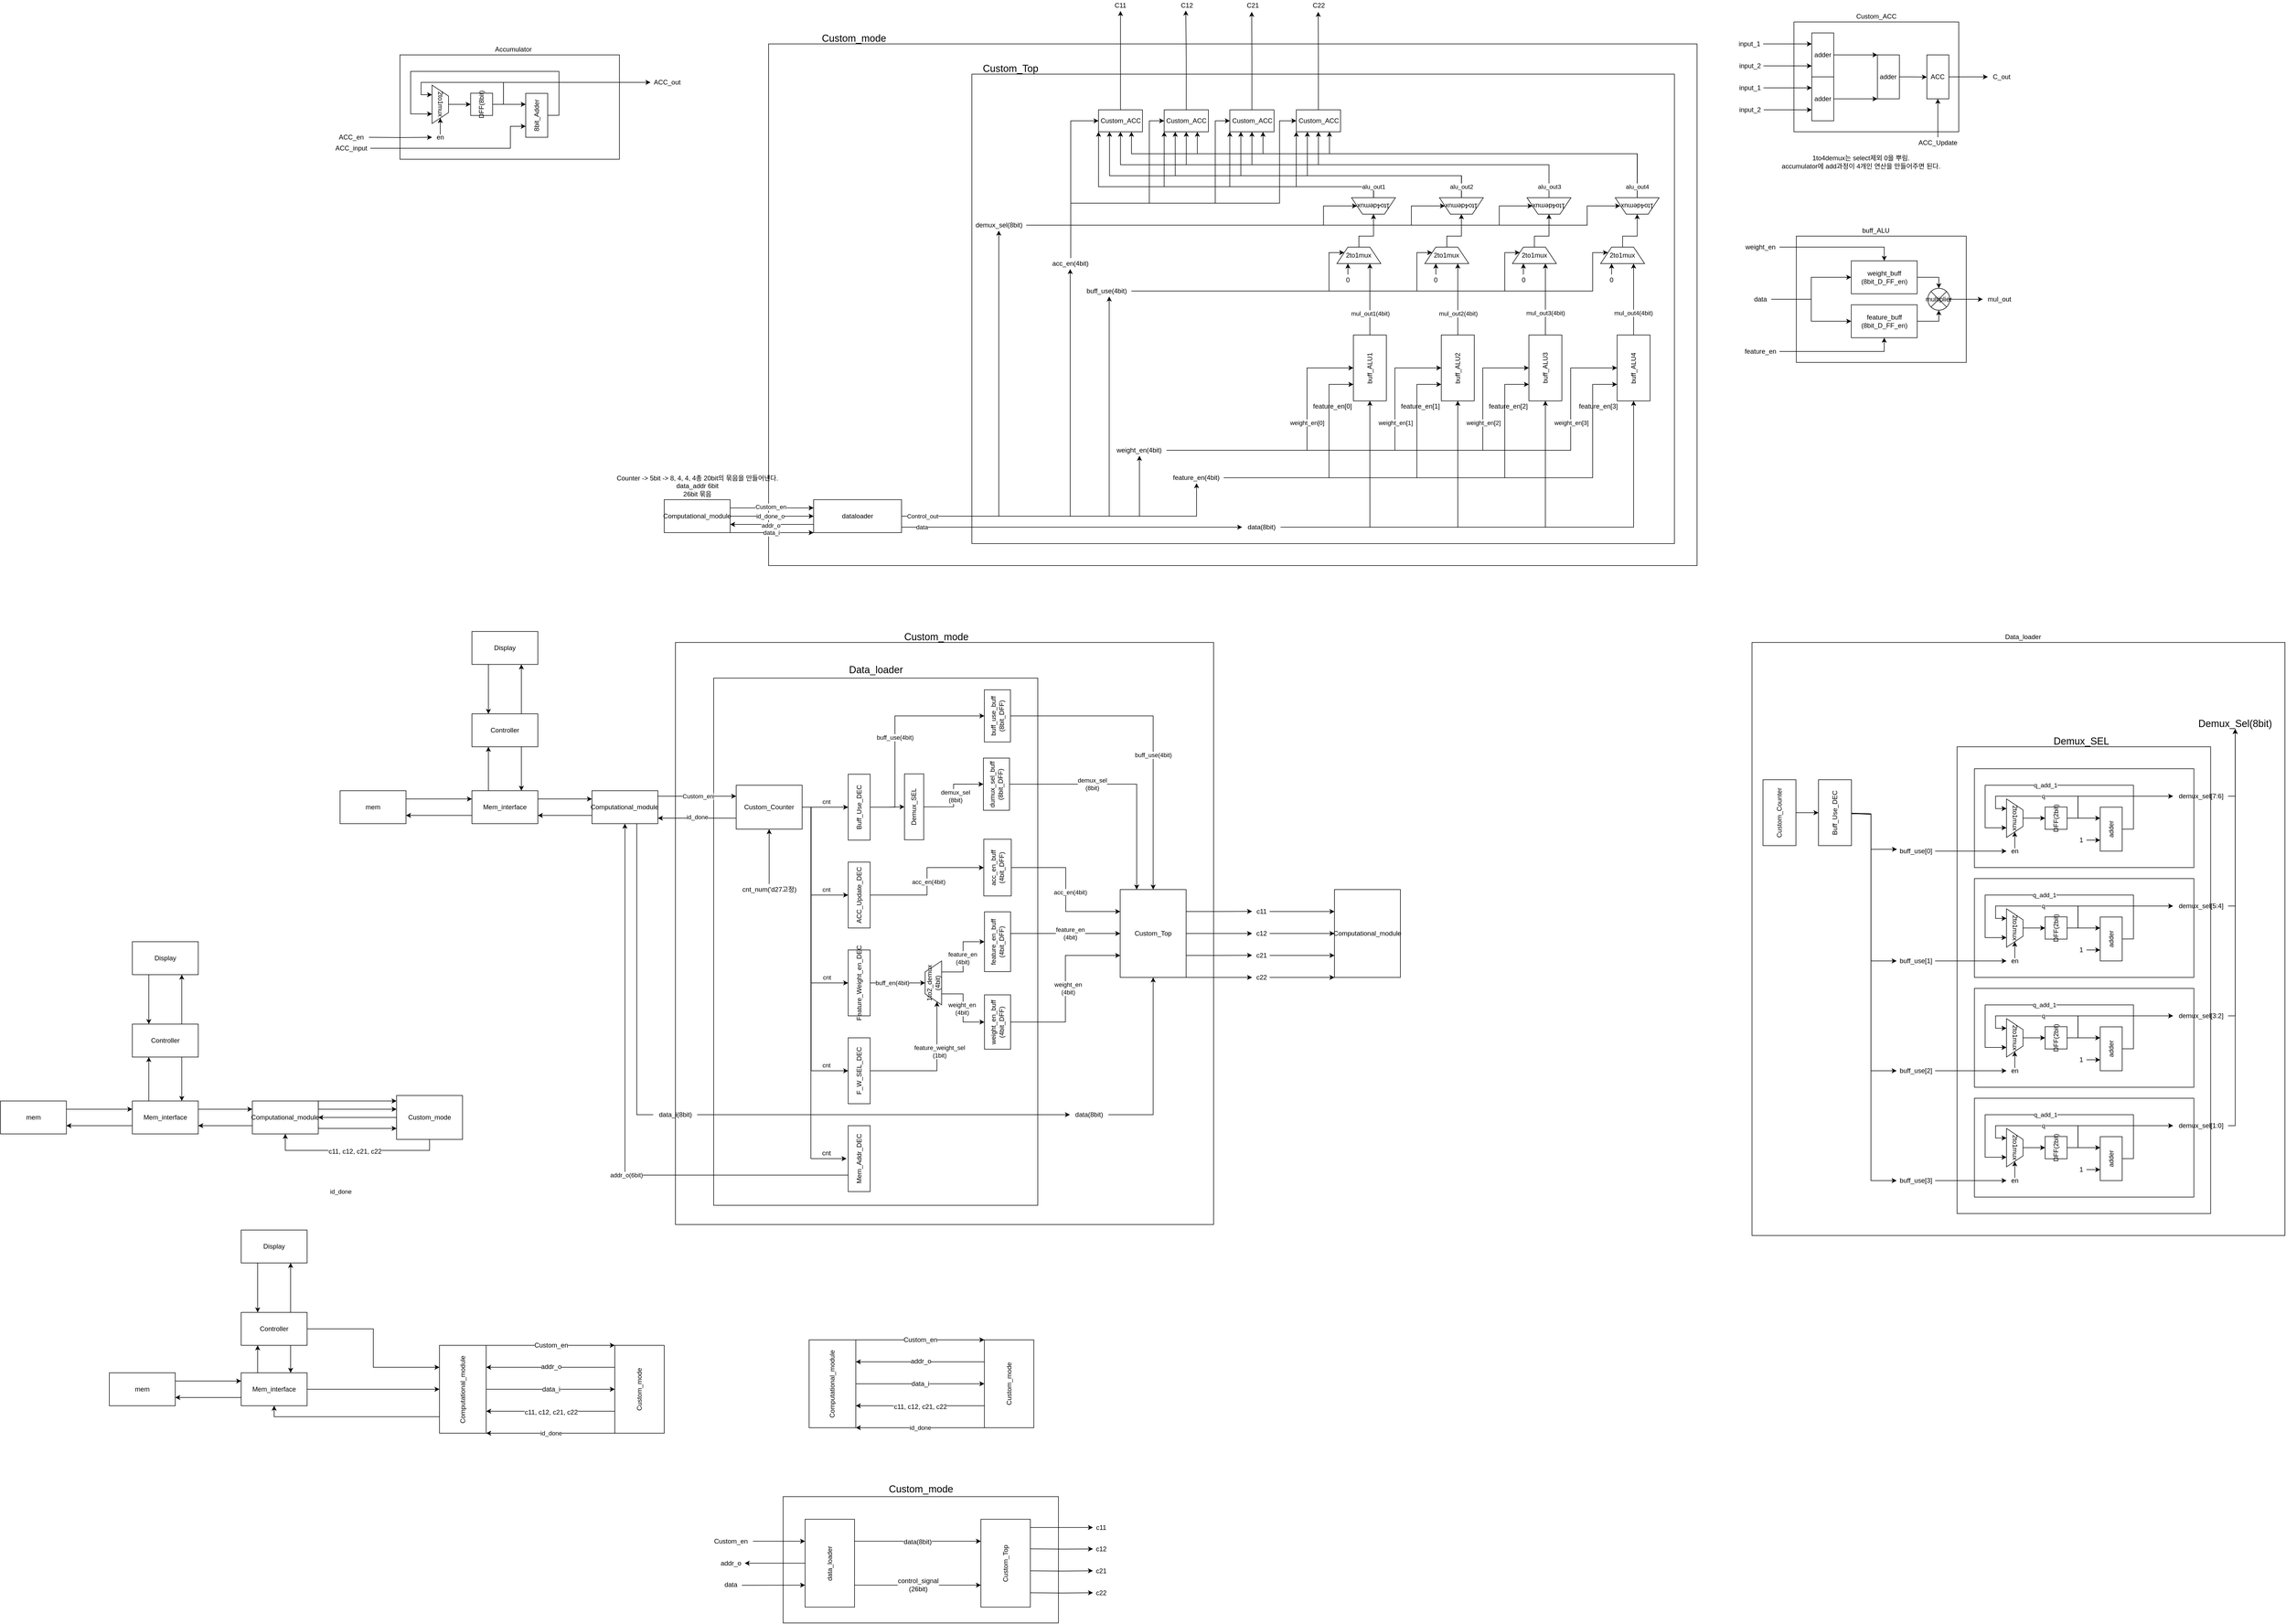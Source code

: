 <mxfile version="18.2.0" type="device"><diagram id="yu3LuRdmPBEAgtpJIMrl" name="Page-1"><mxGraphModel dx="3546" dy="1726" grid="1" gridSize="10" guides="1" tooltips="1" connect="1" arrows="1" fold="1" page="0" pageScale="1" pageWidth="1169" pageHeight="1654" math="0" shadow="0"><root><mxCell id="0"/><mxCell id="1" parent="0"/><mxCell id="awm1k0CCNyRkFx1eEkl0-161" value="" style="rounded=0;whiteSpace=wrap;html=1;rotation=-90;" vertex="1" parent="1"><mxGeometry x="-477.99" y="1740" width="230" height="501.18" as="geometry"/></mxCell><mxCell id="awm1k0CCNyRkFx1eEkl0-34" value="" style="rounded=0;whiteSpace=wrap;html=1;fontSize=18;" vertex="1" parent="1"><mxGeometry x="-809.53" y="320" width="979.53" height="1060" as="geometry"/></mxCell><mxCell id="awm1k0CCNyRkFx1eEkl0-27" value="" style="rounded=0;whiteSpace=wrap;html=1;" vertex="1" parent="1"><mxGeometry x="-740" y="385" width="590" height="960" as="geometry"/></mxCell><mxCell id="Gr0yBrB55Wqz0-YBcXSF-52" value="" style="rounded=0;whiteSpace=wrap;html=1;" parent="1" vertex="1"><mxGeometry x="-640" y="-770" width="1690" height="950" as="geometry"/></mxCell><mxCell id="Gr0yBrB55Wqz0-YBcXSF-1" value="" style="rounded=0;whiteSpace=wrap;html=1;" parent="1" vertex="1"><mxGeometry x="-270" y="-715" width="1278.81" height="855" as="geometry"/></mxCell><mxCell id="QA133bINwcHM1DRI9QoF-85" value="" style="rounded=0;whiteSpace=wrap;html=1;" parent="1" vertex="1"><mxGeometry x="1230.67" y="-420" width="309.33" height="230" as="geometry"/></mxCell><mxCell id="QA133bINwcHM1DRI9QoF-60" value="" style="rounded=0;whiteSpace=wrap;html=1;" parent="1" vertex="1"><mxGeometry x="1150" y="320" width="970" height="1080" as="geometry"/></mxCell><mxCell id="g5D9gp9yfW9ZHxKBLJL--252" value="" style="rounded=0;whiteSpace=wrap;html=1;" parent="1" vertex="1"><mxGeometry x="1523.28" y="510" width="461.56" height="850" as="geometry"/></mxCell><mxCell id="g5D9gp9yfW9ZHxKBLJL--190" value="" style="rounded=0;whiteSpace=wrap;html=1;" parent="1" vertex="1"><mxGeometry x="1554.84" y="550" width="399.49" height="180" as="geometry"/></mxCell><mxCell id="tryQNdLVot6s9t0NUuoF-84" value="" style="rounded=0;whiteSpace=wrap;html=1;" parent="1" vertex="1"><mxGeometry x="1226.33" y="-810" width="300" height="200" as="geometry"/></mxCell><mxCell id="tryQNdLVot6s9t0NUuoF-33" style="edgeStyle=orthogonalEdgeStyle;rounded=0;orthogonalLoop=1;jettySize=auto;html=1;entryX=0;entryY=1;entryDx=0;entryDy=0;" parent="1" source="fDMPKcOb9zZSPw_b8-sW-14" target="tryQNdLVot6s9t0NUuoF-2" edge="1"><mxGeometry relative="1" as="geometry"><Array as="points"><mxPoint x="461.05" y="-510"/><mxPoint x="-38.95" y="-510"/></Array></mxGeometry></mxCell><mxCell id="tryQNdLVot6s9t0NUuoF-34" style="edgeStyle=orthogonalEdgeStyle;rounded=0;orthogonalLoop=1;jettySize=auto;html=1;entryX=0;entryY=1;entryDx=0;entryDy=0;" parent="1" source="fDMPKcOb9zZSPw_b8-sW-14" target="tryQNdLVot6s9t0NUuoF-5" edge="1"><mxGeometry relative="1" as="geometry"><Array as="points"><mxPoint x="461.05" y="-510"/><mxPoint x="80.05" y="-510"/></Array></mxGeometry></mxCell><mxCell id="tryQNdLVot6s9t0NUuoF-35" style="edgeStyle=orthogonalEdgeStyle;rounded=0;orthogonalLoop=1;jettySize=auto;html=1;entryX=0;entryY=1;entryDx=0;entryDy=0;" parent="1" source="fDMPKcOb9zZSPw_b8-sW-14" target="tryQNdLVot6s9t0NUuoF-8" edge="1"><mxGeometry relative="1" as="geometry"><Array as="points"><mxPoint x="461.05" y="-510"/><mxPoint x="200.05" y="-510"/></Array></mxGeometry></mxCell><mxCell id="tryQNdLVot6s9t0NUuoF-36" style="edgeStyle=orthogonalEdgeStyle;rounded=0;orthogonalLoop=1;jettySize=auto;html=1;entryX=0;entryY=1;entryDx=0;entryDy=0;" parent="1" source="fDMPKcOb9zZSPw_b8-sW-14" target="tryQNdLVot6s9t0NUuoF-9" edge="1"><mxGeometry relative="1" as="geometry"><Array as="points"><mxPoint x="461.05" y="-510"/><mxPoint x="321.05" y="-510"/></Array></mxGeometry></mxCell><mxCell id="g5D9gp9yfW9ZHxKBLJL--254" value="alu_out1" style="edgeLabel;html=1;align=center;verticalAlign=middle;resizable=0;points=[];" parent="tryQNdLVot6s9t0NUuoF-36" vertex="1" connectable="0"><mxGeometry x="-0.67" relative="1" as="geometry"><mxPoint x="23" as="offset"/></mxGeometry></mxCell><mxCell id="fDMPKcOb9zZSPw_b8-sW-14" value="1to4demux" style="shape=trapezoid;perimeter=trapezoidPerimeter;whiteSpace=wrap;html=1;fixedSize=1;rotation=-180;" parent="1" vertex="1"><mxGeometry x="421.05" y="-490" width="80" height="30" as="geometry"/></mxCell><mxCell id="tryQNdLVot6s9t0NUuoF-37" style="edgeStyle=orthogonalEdgeStyle;rounded=0;orthogonalLoop=1;jettySize=auto;html=1;entryX=0.25;entryY=1;entryDx=0;entryDy=0;" parent="1" source="fDMPKcOb9zZSPw_b8-sW-15" target="tryQNdLVot6s9t0NUuoF-2" edge="1"><mxGeometry relative="1" as="geometry"><Array as="points"><mxPoint x="621.05" y="-530"/><mxPoint x="-18.95" y="-530"/></Array></mxGeometry></mxCell><mxCell id="tryQNdLVot6s9t0NUuoF-38" style="edgeStyle=orthogonalEdgeStyle;rounded=0;orthogonalLoop=1;jettySize=auto;html=1;entryX=0.25;entryY=1;entryDx=0;entryDy=0;" parent="1" source="fDMPKcOb9zZSPw_b8-sW-15" target="tryQNdLVot6s9t0NUuoF-5" edge="1"><mxGeometry relative="1" as="geometry"><Array as="points"><mxPoint x="621.05" y="-530"/><mxPoint x="100.05" y="-530"/></Array></mxGeometry></mxCell><mxCell id="tryQNdLVot6s9t0NUuoF-39" style="edgeStyle=orthogonalEdgeStyle;rounded=0;orthogonalLoop=1;jettySize=auto;html=1;entryX=0.25;entryY=1;entryDx=0;entryDy=0;" parent="1" source="fDMPKcOb9zZSPw_b8-sW-15" target="tryQNdLVot6s9t0NUuoF-8" edge="1"><mxGeometry relative="1" as="geometry"><Array as="points"><mxPoint x="621.05" y="-530"/><mxPoint x="220.05" y="-530"/></Array></mxGeometry></mxCell><mxCell id="tryQNdLVot6s9t0NUuoF-40" style="edgeStyle=orthogonalEdgeStyle;rounded=0;orthogonalLoop=1;jettySize=auto;html=1;entryX=0.25;entryY=1;entryDx=0;entryDy=0;" parent="1" source="fDMPKcOb9zZSPw_b8-sW-15" target="tryQNdLVot6s9t0NUuoF-9" edge="1"><mxGeometry relative="1" as="geometry"><Array as="points"><mxPoint x="621.05" y="-530"/><mxPoint x="341.05" y="-530"/></Array></mxGeometry></mxCell><mxCell id="fDMPKcOb9zZSPw_b8-sW-15" value="1to4demux" style="shape=trapezoid;perimeter=trapezoidPerimeter;whiteSpace=wrap;html=1;fixedSize=1;rotation=-180;" parent="1" vertex="1"><mxGeometry x="581.05" y="-490" width="80" height="30" as="geometry"/></mxCell><mxCell id="tryQNdLVot6s9t0NUuoF-41" style="edgeStyle=orthogonalEdgeStyle;rounded=0;orthogonalLoop=1;jettySize=auto;html=1;entryX=0.5;entryY=1;entryDx=0;entryDy=0;" parent="1" source="fDMPKcOb9zZSPw_b8-sW-16" target="tryQNdLVot6s9t0NUuoF-2" edge="1"><mxGeometry relative="1" as="geometry"><Array as="points"><mxPoint x="781.05" y="-550"/><mxPoint x="1.05" y="-550"/></Array></mxGeometry></mxCell><mxCell id="tryQNdLVot6s9t0NUuoF-42" style="edgeStyle=orthogonalEdgeStyle;rounded=0;orthogonalLoop=1;jettySize=auto;html=1;entryX=0.5;entryY=1;entryDx=0;entryDy=0;" parent="1" source="fDMPKcOb9zZSPw_b8-sW-16" target="tryQNdLVot6s9t0NUuoF-5" edge="1"><mxGeometry relative="1" as="geometry"><Array as="points"><mxPoint x="781.05" y="-550"/><mxPoint x="121.05" y="-550"/></Array></mxGeometry></mxCell><mxCell id="tryQNdLVot6s9t0NUuoF-43" style="edgeStyle=orthogonalEdgeStyle;rounded=0;orthogonalLoop=1;jettySize=auto;html=1;entryX=0.5;entryY=1;entryDx=0;entryDy=0;" parent="1" source="fDMPKcOb9zZSPw_b8-sW-16" target="tryQNdLVot6s9t0NUuoF-8" edge="1"><mxGeometry relative="1" as="geometry"><Array as="points"><mxPoint x="781.05" y="-550"/><mxPoint x="240.05" y="-550"/></Array></mxGeometry></mxCell><mxCell id="tryQNdLVot6s9t0NUuoF-44" style="edgeStyle=orthogonalEdgeStyle;rounded=0;orthogonalLoop=1;jettySize=auto;html=1;entryX=0.5;entryY=1;entryDx=0;entryDy=0;" parent="1" source="fDMPKcOb9zZSPw_b8-sW-16" target="tryQNdLVot6s9t0NUuoF-9" edge="1"><mxGeometry relative="1" as="geometry"><Array as="points"><mxPoint x="781.05" y="-550"/><mxPoint x="361.05" y="-550"/></Array></mxGeometry></mxCell><mxCell id="fDMPKcOb9zZSPw_b8-sW-16" value="1to4demux" style="shape=trapezoid;perimeter=trapezoidPerimeter;whiteSpace=wrap;html=1;fixedSize=1;rotation=-180;" parent="1" vertex="1"><mxGeometry x="740.5" y="-490" width="80" height="30" as="geometry"/></mxCell><mxCell id="tryQNdLVot6s9t0NUuoF-93" style="edgeStyle=orthogonalEdgeStyle;rounded=0;orthogonalLoop=1;jettySize=auto;html=1;" parent="1" source="tryQNdLVot6s9t0NUuoF-2" target="tryQNdLVot6s9t0NUuoF-91" edge="1"><mxGeometry relative="1" as="geometry"/></mxCell><mxCell id="tryQNdLVot6s9t0NUuoF-2" value="Custom_ACC" style="rounded=0;whiteSpace=wrap;html=1;fontFamily=Helvetica;" parent="1" vertex="1"><mxGeometry x="-39.46" y="-650" width="80" height="40" as="geometry"/></mxCell><mxCell id="tryQNdLVot6s9t0NUuoF-97" style="edgeStyle=orthogonalEdgeStyle;rounded=0;orthogonalLoop=1;jettySize=auto;html=1;entryX=0.46;entryY=0.96;entryDx=0;entryDy=0;entryPerimeter=0;" parent="1" source="tryQNdLVot6s9t0NUuoF-5" target="tryQNdLVot6s9t0NUuoF-95" edge="1"><mxGeometry relative="1" as="geometry"/></mxCell><mxCell id="tryQNdLVot6s9t0NUuoF-5" value="Custom_ACC" style="rounded=0;whiteSpace=wrap;html=1;fontFamily=Helvetica;" parent="1" vertex="1"><mxGeometry x="80.03" y="-650" width="80.51" height="40" as="geometry"/></mxCell><mxCell id="tryQNdLVot6s9t0NUuoF-99" style="edgeStyle=orthogonalEdgeStyle;rounded=0;orthogonalLoop=1;jettySize=auto;html=1;entryX=0.46;entryY=1.08;entryDx=0;entryDy=0;entryPerimeter=0;" parent="1" source="tryQNdLVot6s9t0NUuoF-8" target="tryQNdLVot6s9t0NUuoF-98" edge="1"><mxGeometry relative="1" as="geometry"/></mxCell><mxCell id="tryQNdLVot6s9t0NUuoF-8" value="Custom_ACC" style="rounded=0;whiteSpace=wrap;html=1;fontFamily=Helvetica;" parent="1" vertex="1"><mxGeometry x="199.52" y="-650" width="80.51" height="40" as="geometry"/></mxCell><mxCell id="tryQNdLVot6s9t0NUuoF-103" style="edgeStyle=orthogonalEdgeStyle;rounded=0;orthogonalLoop=1;jettySize=auto;html=1;entryX=0.487;entryY=1.08;entryDx=0;entryDy=0;entryPerimeter=0;" parent="1" source="tryQNdLVot6s9t0NUuoF-9" target="tryQNdLVot6s9t0NUuoF-100" edge="1"><mxGeometry relative="1" as="geometry"/></mxCell><mxCell id="tryQNdLVot6s9t0NUuoF-9" value="Custom_ACC" style="rounded=0;whiteSpace=wrap;html=1;fontFamily=Helvetica;" parent="1" vertex="1"><mxGeometry x="320.54" y="-650" width="80.51" height="40" as="geometry"/></mxCell><mxCell id="tryQNdLVot6s9t0NUuoF-45" style="edgeStyle=orthogonalEdgeStyle;rounded=0;orthogonalLoop=1;jettySize=auto;html=1;entryX=0.75;entryY=1;entryDx=0;entryDy=0;" parent="1" source="tryQNdLVot6s9t0NUuoF-31" target="tryQNdLVot6s9t0NUuoF-2" edge="1"><mxGeometry relative="1" as="geometry"><Array as="points"><mxPoint x="941.05" y="-570"/><mxPoint x="21.05" y="-570"/></Array></mxGeometry></mxCell><mxCell id="tryQNdLVot6s9t0NUuoF-46" style="edgeStyle=orthogonalEdgeStyle;rounded=0;orthogonalLoop=1;jettySize=auto;html=1;entryX=0.75;entryY=1;entryDx=0;entryDy=0;" parent="1" source="tryQNdLVot6s9t0NUuoF-31" target="tryQNdLVot6s9t0NUuoF-5" edge="1"><mxGeometry relative="1" as="geometry"><Array as="points"><mxPoint x="941.05" y="-570"/><mxPoint x="141.05" y="-570"/></Array></mxGeometry></mxCell><mxCell id="tryQNdLVot6s9t0NUuoF-47" style="edgeStyle=orthogonalEdgeStyle;rounded=0;orthogonalLoop=1;jettySize=auto;html=1;entryX=0.75;entryY=1;entryDx=0;entryDy=0;" parent="1" source="tryQNdLVot6s9t0NUuoF-31" target="tryQNdLVot6s9t0NUuoF-8" edge="1"><mxGeometry relative="1" as="geometry"><Array as="points"><mxPoint x="941.05" y="-570"/><mxPoint x="260.05" y="-570"/></Array></mxGeometry></mxCell><mxCell id="tryQNdLVot6s9t0NUuoF-48" style="edgeStyle=orthogonalEdgeStyle;rounded=0;orthogonalLoop=1;jettySize=auto;html=1;entryX=0.75;entryY=1;entryDx=0;entryDy=0;" parent="1" source="tryQNdLVot6s9t0NUuoF-31" target="tryQNdLVot6s9t0NUuoF-9" edge="1"><mxGeometry relative="1" as="geometry"><Array as="points"><mxPoint x="941.05" y="-570"/><mxPoint x="381.05" y="-570"/></Array></mxGeometry></mxCell><mxCell id="tryQNdLVot6s9t0NUuoF-31" value="1to4demux" style="shape=trapezoid;perimeter=trapezoidPerimeter;whiteSpace=wrap;html=1;fixedSize=1;rotation=-180;" parent="1" vertex="1"><mxGeometry x="901.05" y="-490" width="80" height="30" as="geometry"/></mxCell><mxCell id="tryQNdLVot6s9t0NUuoF-56" value="1to4demux는 select제외 0을 뿌림.&lt;br&gt;accumulator에 add과정이 4개인 연산을 만들어주면 된다.&lt;br&gt;" style="text;html=1;align=center;verticalAlign=middle;resizable=0;points=[];autosize=1;strokeColor=none;fillColor=none;" parent="1" vertex="1"><mxGeometry x="1188.3" y="-570" width="320" height="30" as="geometry"/></mxCell><mxCell id="tryQNdLVot6s9t0NUuoF-78" style="edgeStyle=orthogonalEdgeStyle;rounded=0;orthogonalLoop=1;jettySize=auto;html=1;exitX=1;exitY=0.5;exitDx=0;exitDy=0;entryX=0;entryY=0;entryDx=0;entryDy=0;" parent="1" source="tryQNdLVot6s9t0NUuoF-57" target="tryQNdLVot6s9t0NUuoF-77" edge="1"><mxGeometry relative="1" as="geometry"><Array as="points"><mxPoint x="1368.3" y="-750"/><mxPoint x="1368.3" y="-750"/></Array></mxGeometry></mxCell><mxCell id="tryQNdLVot6s9t0NUuoF-57" value="adder" style="rounded=0;whiteSpace=wrap;html=1;" parent="1" vertex="1"><mxGeometry x="1258.82" y="-790" width="40" height="80" as="geometry"/></mxCell><mxCell id="tryQNdLVot6s9t0NUuoF-70" style="edgeStyle=orthogonalEdgeStyle;rounded=0;orthogonalLoop=1;jettySize=auto;html=1;entryX=0;entryY=0.25;entryDx=0;entryDy=0;" parent="1" source="tryQNdLVot6s9t0NUuoF-58" target="tryQNdLVot6s9t0NUuoF-57" edge="1"><mxGeometry relative="1" as="geometry"/></mxCell><mxCell id="tryQNdLVot6s9t0NUuoF-58" value="input_1" style="text;html=1;align=center;verticalAlign=middle;resizable=0;points=[];autosize=1;strokeColor=none;fillColor=none;" parent="1" vertex="1"><mxGeometry x="1120.36" y="-780" width="50" height="20" as="geometry"/></mxCell><mxCell id="tryQNdLVot6s9t0NUuoF-71" style="edgeStyle=orthogonalEdgeStyle;rounded=0;orthogonalLoop=1;jettySize=auto;html=1;entryX=0;entryY=0.75;entryDx=0;entryDy=0;" parent="1" source="tryQNdLVot6s9t0NUuoF-63" target="tryQNdLVot6s9t0NUuoF-57" edge="1"><mxGeometry relative="1" as="geometry"/></mxCell><mxCell id="tryQNdLVot6s9t0NUuoF-63" value="input_2" style="text;html=1;align=center;verticalAlign=middle;resizable=0;points=[];autosize=1;strokeColor=none;fillColor=none;" parent="1" vertex="1"><mxGeometry x="1120.86" y="-740" width="50" height="20" as="geometry"/></mxCell><mxCell id="tryQNdLVot6s9t0NUuoF-79" style="edgeStyle=orthogonalEdgeStyle;rounded=0;orthogonalLoop=1;jettySize=auto;html=1;entryX=0;entryY=1;entryDx=0;entryDy=0;" parent="1" source="tryQNdLVot6s9t0NUuoF-72" target="tryQNdLVot6s9t0NUuoF-77" edge="1"><mxGeometry relative="1" as="geometry"><Array as="points"><mxPoint x="1368.3" y="-670"/><mxPoint x="1368.3" y="-670"/></Array></mxGeometry></mxCell><mxCell id="tryQNdLVot6s9t0NUuoF-72" value="adder" style="rounded=0;whiteSpace=wrap;html=1;" parent="1" vertex="1"><mxGeometry x="1258.82" y="-710" width="40" height="80" as="geometry"/></mxCell><mxCell id="tryQNdLVot6s9t0NUuoF-73" style="edgeStyle=orthogonalEdgeStyle;rounded=0;orthogonalLoop=1;jettySize=auto;html=1;entryX=0;entryY=0.25;entryDx=0;entryDy=0;" parent="1" source="tryQNdLVot6s9t0NUuoF-74" target="tryQNdLVot6s9t0NUuoF-72" edge="1"><mxGeometry relative="1" as="geometry"/></mxCell><mxCell id="tryQNdLVot6s9t0NUuoF-74" value="input_1" style="text;html=1;align=center;verticalAlign=middle;resizable=0;points=[];autosize=1;strokeColor=none;fillColor=none;" parent="1" vertex="1"><mxGeometry x="1120.86" y="-700" width="50" height="20" as="geometry"/></mxCell><mxCell id="tryQNdLVot6s9t0NUuoF-75" style="edgeStyle=orthogonalEdgeStyle;rounded=0;orthogonalLoop=1;jettySize=auto;html=1;entryX=0;entryY=0.75;entryDx=0;entryDy=0;" parent="1" source="tryQNdLVot6s9t0NUuoF-76" target="tryQNdLVot6s9t0NUuoF-72" edge="1"><mxGeometry relative="1" as="geometry"/></mxCell><mxCell id="tryQNdLVot6s9t0NUuoF-76" value="input_2" style="text;html=1;align=center;verticalAlign=middle;resizable=0;points=[];autosize=1;strokeColor=none;fillColor=none;" parent="1" vertex="1"><mxGeometry x="1121.36" y="-660" width="50" height="20" as="geometry"/></mxCell><mxCell id="tryQNdLVot6s9t0NUuoF-81" style="edgeStyle=orthogonalEdgeStyle;rounded=0;orthogonalLoop=1;jettySize=auto;html=1;exitX=1;exitY=0.5;exitDx=0;exitDy=0;" parent="1" source="tryQNdLVot6s9t0NUuoF-77" edge="1"><mxGeometry relative="1" as="geometry"><mxPoint x="1468.3" y="-709.6" as="targetPoint"/></mxGeometry></mxCell><mxCell id="tryQNdLVot6s9t0NUuoF-77" value="adder" style="rounded=0;whiteSpace=wrap;html=1;" parent="1" vertex="1"><mxGeometry x="1378.3" y="-750" width="40" height="80" as="geometry"/></mxCell><mxCell id="tryQNdLVot6s9t0NUuoF-90" style="edgeStyle=orthogonalEdgeStyle;rounded=0;orthogonalLoop=1;jettySize=auto;html=1;exitX=1;exitY=0.5;exitDx=0;exitDy=0;" parent="1" source="tryQNdLVot6s9t0NUuoF-82" target="tryQNdLVot6s9t0NUuoF-86" edge="1"><mxGeometry relative="1" as="geometry"/></mxCell><mxCell id="tryQNdLVot6s9t0NUuoF-82" value="ACC" style="rounded=0;whiteSpace=wrap;html=1;" parent="1" vertex="1"><mxGeometry x="1468.3" y="-750" width="40" height="80" as="geometry"/></mxCell><mxCell id="tryQNdLVot6s9t0NUuoF-88" style="edgeStyle=orthogonalEdgeStyle;rounded=0;orthogonalLoop=1;jettySize=auto;html=1;entryX=0.5;entryY=1;entryDx=0;entryDy=0;" parent="1" source="tryQNdLVot6s9t0NUuoF-87" target="tryQNdLVot6s9t0NUuoF-82" edge="1"><mxGeometry relative="1" as="geometry"/></mxCell><mxCell id="tryQNdLVot6s9t0NUuoF-87" value="ACC_Update" style="text;html=1;align=center;verticalAlign=middle;resizable=0;points=[];autosize=1;strokeColor=none;fillColor=none;" parent="1" vertex="1"><mxGeometry x="1443.3" y="-600" width="90" height="20" as="geometry"/></mxCell><mxCell id="tryQNdLVot6s9t0NUuoF-86" value="C_out" style="text;html=1;align=center;verticalAlign=middle;resizable=0;points=[];autosize=1;strokeColor=none;fillColor=none;" parent="1" vertex="1"><mxGeometry x="1579.32" y="-720" width="50" height="20" as="geometry"/></mxCell><mxCell id="tryQNdLVot6s9t0NUuoF-91" value="C11" style="text;html=1;align=center;verticalAlign=middle;resizable=0;points=[];autosize=1;strokeColor=none;fillColor=none;" parent="1" vertex="1"><mxGeometry x="-19.54" y="-850" width="40" height="20" as="geometry"/></mxCell><mxCell id="tryQNdLVot6s9t0NUuoF-95" value="C12" style="text;html=1;align=center;verticalAlign=middle;resizable=0;points=[];autosize=1;strokeColor=none;fillColor=none;" parent="1" vertex="1"><mxGeometry x="100.97" y="-850" width="40" height="20" as="geometry"/></mxCell><mxCell id="tryQNdLVot6s9t0NUuoF-98" value="C21" style="text;html=1;align=center;verticalAlign=middle;resizable=0;points=[];autosize=1;strokeColor=none;fillColor=none;" parent="1" vertex="1"><mxGeometry x="220.97" y="-850" width="40" height="20" as="geometry"/></mxCell><mxCell id="tryQNdLVot6s9t0NUuoF-100" value="C22" style="text;html=1;align=center;verticalAlign=middle;resizable=0;points=[];autosize=1;strokeColor=none;fillColor=none;" parent="1" vertex="1"><mxGeometry x="340.97" y="-850" width="40" height="20" as="geometry"/></mxCell><mxCell id="tryQNdLVot6s9t0NUuoF-104" value="Custom_ACC" style="text;html=1;align=center;verticalAlign=middle;resizable=0;points=[];autosize=1;strokeColor=none;fillColor=none;" parent="1" vertex="1"><mxGeometry x="1331.33" y="-830" width="90" height="20" as="geometry"/></mxCell><mxCell id="Gr0yBrB55Wqz0-YBcXSF-3" style="edgeStyle=orthogonalEdgeStyle;rounded=0;orthogonalLoop=1;jettySize=auto;html=1;exitX=1;exitY=0.25;exitDx=0;exitDy=0;entryX=0;entryY=0.25;entryDx=0;entryDy=0;" parent="1" source="tryQNdLVot6s9t0NUuoF-168" target="tryQNdLVot6s9t0NUuoF-169" edge="1"><mxGeometry relative="1" as="geometry"/></mxCell><mxCell id="Gr0yBrB55Wqz0-YBcXSF-9" value="Custom_en" style="edgeLabel;html=1;align=center;verticalAlign=middle;resizable=0;points=[];" parent="Gr0yBrB55Wqz0-YBcXSF-3" vertex="1" connectable="0"><mxGeometry x="0.202" y="2" relative="1" as="geometry"><mxPoint x="-18" as="offset"/></mxGeometry></mxCell><mxCell id="Gr0yBrB55Wqz0-YBcXSF-4" style="edgeStyle=orthogonalEdgeStyle;rounded=0;orthogonalLoop=1;jettySize=auto;html=1;exitX=1;exitY=0.5;exitDx=0;exitDy=0;entryX=0;entryY=0.5;entryDx=0;entryDy=0;" parent="1" source="tryQNdLVot6s9t0NUuoF-168" target="tryQNdLVot6s9t0NUuoF-169" edge="1"><mxGeometry relative="1" as="geometry"/></mxCell><mxCell id="Gr0yBrB55Wqz0-YBcXSF-10" value="id_done_o" style="edgeLabel;html=1;align=center;verticalAlign=middle;resizable=0;points=[];" parent="Gr0yBrB55Wqz0-YBcXSF-4" vertex="1" connectable="0"><mxGeometry x="0.147" relative="1" as="geometry"><mxPoint x="-14" as="offset"/></mxGeometry></mxCell><mxCell id="Gr0yBrB55Wqz0-YBcXSF-28" style="edgeStyle=orthogonalEdgeStyle;rounded=0;orthogonalLoop=1;jettySize=auto;html=1;exitX=1;exitY=1;exitDx=0;exitDy=0;entryX=0;entryY=1;entryDx=0;entryDy=0;" parent="1" source="tryQNdLVot6s9t0NUuoF-168" target="tryQNdLVot6s9t0NUuoF-169" edge="1"><mxGeometry relative="1" as="geometry"><Array as="points"><mxPoint x="-610" y="120"/><mxPoint x="-610" y="120"/></Array></mxGeometry></mxCell><mxCell id="Gr0yBrB55Wqz0-YBcXSF-29" value="data_i" style="edgeLabel;html=1;align=center;verticalAlign=middle;resizable=0;points=[];" parent="Gr0yBrB55Wqz0-YBcXSF-28" vertex="1" connectable="0"><mxGeometry x="0.097" relative="1" as="geometry"><mxPoint x="-9" as="offset"/></mxGeometry></mxCell><mxCell id="tryQNdLVot6s9t0NUuoF-168" value="Computational_module" style="rounded=0;whiteSpace=wrap;html=1;" parent="1" vertex="1"><mxGeometry x="-830" y="60" width="120" height="60" as="geometry"/></mxCell><mxCell id="g5D9gp9yfW9ZHxKBLJL--47" style="edgeStyle=orthogonalEdgeStyle;rounded=0;orthogonalLoop=1;jettySize=auto;html=1;exitX=1;exitY=1;exitDx=0;exitDy=0;" parent="1" source="tryQNdLVot6s9t0NUuoF-169" target="g5D9gp9yfW9ZHxKBLJL--45" edge="1"><mxGeometry relative="1" as="geometry"><mxPoint x="-150" y="129.632" as="targetPoint"/><Array as="points"><mxPoint x="-511" y="90"/><mxPoint x="-91" y="90"/></Array></mxGeometry></mxCell><mxCell id="g5D9gp9yfW9ZHxKBLJL--49" style="edgeStyle=orthogonalEdgeStyle;rounded=0;orthogonalLoop=1;jettySize=auto;html=1;exitX=1;exitY=0.75;exitDx=0;exitDy=0;" parent="1" source="tryQNdLVot6s9t0NUuoF-169" target="g5D9gp9yfW9ZHxKBLJL--48" edge="1"><mxGeometry relative="1" as="geometry"><Array as="points"><mxPoint x="-511" y="90"/><mxPoint x="-221" y="90"/></Array></mxGeometry></mxCell><mxCell id="g5D9gp9yfW9ZHxKBLJL--52" style="edgeStyle=orthogonalEdgeStyle;rounded=0;orthogonalLoop=1;jettySize=auto;html=1;exitX=1;exitY=0.25;exitDx=0;exitDy=0;" parent="1" source="tryQNdLVot6s9t0NUuoF-169" target="g5D9gp9yfW9ZHxKBLJL--50" edge="1"><mxGeometry relative="1" as="geometry"><Array as="points"><mxPoint x="-511" y="90"/></Array></mxGeometry></mxCell><mxCell id="Gr0yBrB55Wqz0-YBcXSF-31" value="data" style="edgeLabel;html=1;align=center;verticalAlign=middle;resizable=0;points=[];" parent="g5D9gp9yfW9ZHxKBLJL--52" vertex="1" connectable="0"><mxGeometry x="-0.324" relative="1" as="geometry"><mxPoint as="offset"/></mxGeometry></mxCell><mxCell id="g5D9gp9yfW9ZHxKBLJL--65" style="edgeStyle=orthogonalEdgeStyle;rounded=0;orthogonalLoop=1;jettySize=auto;html=1;exitX=1;exitY=0.25;exitDx=0;exitDy=0;" parent="1" source="tryQNdLVot6s9t0NUuoF-169" target="g5D9gp9yfW9ZHxKBLJL--63" edge="1"><mxGeometry relative="1" as="geometry"><Array as="points"><mxPoint x="-511" y="90"/><mxPoint x="35" y="90"/></Array></mxGeometry></mxCell><mxCell id="g5D9gp9yfW9ZHxKBLJL--72" style="edgeStyle=orthogonalEdgeStyle;rounded=0;orthogonalLoop=1;jettySize=auto;html=1;exitX=1;exitY=0;exitDx=0;exitDy=0;" parent="1" source="tryQNdLVot6s9t0NUuoF-169" target="g5D9gp9yfW9ZHxKBLJL--64" edge="1"><mxGeometry relative="1" as="geometry"><Array as="points"><mxPoint x="-511" y="90"/><mxPoint x="139" y="90"/></Array></mxGeometry></mxCell><mxCell id="Gr0yBrB55Wqz0-YBcXSF-8" style="edgeStyle=orthogonalEdgeStyle;rounded=0;orthogonalLoop=1;jettySize=auto;html=1;exitX=0;exitY=0.75;exitDx=0;exitDy=0;entryX=1;entryY=0.75;entryDx=0;entryDy=0;" parent="1" source="tryQNdLVot6s9t0NUuoF-169" target="tryQNdLVot6s9t0NUuoF-168" edge="1"><mxGeometry relative="1" as="geometry"/></mxCell><mxCell id="Gr0yBrB55Wqz0-YBcXSF-27" value="addr_o" style="edgeLabel;html=1;align=center;verticalAlign=middle;resizable=0;points=[];" parent="Gr0yBrB55Wqz0-YBcXSF-8" vertex="1" connectable="0"><mxGeometry x="-0.305" y="2" relative="1" as="geometry"><mxPoint x="-25" as="offset"/></mxGeometry></mxCell><mxCell id="Gr0yBrB55Wqz0-YBcXSF-25" style="edgeStyle=orthogonalEdgeStyle;rounded=0;orthogonalLoop=1;jettySize=auto;html=1;" parent="1" source="tryQNdLVot6s9t0NUuoF-169" target="Gr0yBrB55Wqz0-YBcXSF-20" edge="1"><mxGeometry relative="1" as="geometry"><Array as="points"><mxPoint x="-20" y="90"/></Array></mxGeometry></mxCell><mxCell id="Gr0yBrB55Wqz0-YBcXSF-26" value="Control_out" style="edgeLabel;html=1;align=center;verticalAlign=middle;resizable=0;points=[];" parent="Gr0yBrB55Wqz0-YBcXSF-25" vertex="1" connectable="0"><mxGeometry x="-0.908" y="-2" relative="1" as="geometry"><mxPoint x="2" y="-2" as="offset"/></mxGeometry></mxCell><mxCell id="tryQNdLVot6s9t0NUuoF-169" value="dataloader" style="rounded=0;whiteSpace=wrap;html=1;" parent="1" vertex="1"><mxGeometry x="-558.03" y="60" width="160" height="60" as="geometry"/></mxCell><mxCell id="g5D9gp9yfW9ZHxKBLJL--9" style="edgeStyle=orthogonalEdgeStyle;rounded=0;orthogonalLoop=1;jettySize=auto;html=1;exitX=0.5;exitY=1;exitDx=0;exitDy=0;" parent="1" edge="1"><mxGeometry relative="1" as="geometry"><mxPoint x="445.0" y="50" as="sourcePoint"/><mxPoint x="445.0" y="50" as="targetPoint"/></mxGeometry></mxCell><mxCell id="g5D9gp9yfW9ZHxKBLJL--14" style="edgeStyle=orthogonalEdgeStyle;rounded=0;orthogonalLoop=1;jettySize=auto;html=1;entryX=0;entryY=0.5;entryDx=0;entryDy=0;" parent="1" source="g5D9gp9yfW9ZHxKBLJL--45" target="tryQNdLVot6s9t0NUuoF-9" edge="1"><mxGeometry relative="1" as="geometry"><Array as="points"><mxPoint x="-90" y="-480"/><mxPoint x="290" y="-480"/><mxPoint x="290" y="-630"/></Array></mxGeometry></mxCell><mxCell id="g5D9gp9yfW9ZHxKBLJL--15" style="edgeStyle=orthogonalEdgeStyle;rounded=0;orthogonalLoop=1;jettySize=auto;html=1;entryX=0;entryY=0.5;entryDx=0;entryDy=0;" parent="1" source="g5D9gp9yfW9ZHxKBLJL--45" target="tryQNdLVot6s9t0NUuoF-8" edge="1"><mxGeometry relative="1" as="geometry"><Array as="points"><mxPoint x="-90" y="-480"/><mxPoint x="173" y="-480"/><mxPoint x="173" y="-630"/></Array></mxGeometry></mxCell><mxCell id="g5D9gp9yfW9ZHxKBLJL--18" style="edgeStyle=orthogonalEdgeStyle;rounded=0;orthogonalLoop=1;jettySize=auto;html=1;entryX=0;entryY=0.5;entryDx=0;entryDy=0;" parent="1" source="g5D9gp9yfW9ZHxKBLJL--45" target="tryQNdLVot6s9t0NUuoF-5" edge="1"><mxGeometry relative="1" as="geometry"><Array as="points"><mxPoint x="-90" y="-480"/><mxPoint x="53" y="-480"/><mxPoint x="53" y="-630"/></Array></mxGeometry></mxCell><mxCell id="g5D9gp9yfW9ZHxKBLJL--19" style="edgeStyle=orthogonalEdgeStyle;rounded=0;orthogonalLoop=1;jettySize=auto;html=1;entryX=0;entryY=0.5;entryDx=0;entryDy=0;" parent="1" source="g5D9gp9yfW9ZHxKBLJL--45" target="tryQNdLVot6s9t0NUuoF-2" edge="1"><mxGeometry relative="1" as="geometry"><Array as="points"><mxPoint x="-90" y="-630"/></Array></mxGeometry></mxCell><mxCell id="g5D9gp9yfW9ZHxKBLJL--41" style="edgeStyle=orthogonalEdgeStyle;rounded=0;orthogonalLoop=1;jettySize=auto;html=1;entryX=1;entryY=0.5;entryDx=0;entryDy=0;" parent="1" source="g5D9gp9yfW9ZHxKBLJL--48" target="fDMPKcOb9zZSPw_b8-sW-15" edge="1"><mxGeometry relative="1" as="geometry"><mxPoint x="138.92" y="90.053" as="sourcePoint"/><mxPoint x="550" y="-350" as="targetPoint"/><Array as="points"><mxPoint x="530" y="-440"/><mxPoint x="530" y="-475"/></Array></mxGeometry></mxCell><mxCell id="g5D9gp9yfW9ZHxKBLJL--43" style="edgeStyle=orthogonalEdgeStyle;rounded=0;orthogonalLoop=1;jettySize=auto;html=1;entryX=1;entryY=0.5;entryDx=0;entryDy=0;" parent="1" source="g5D9gp9yfW9ZHxKBLJL--48" target="fDMPKcOb9zZSPw_b8-sW-16" edge="1"><mxGeometry relative="1" as="geometry"><mxPoint x="138.92" y="90.053" as="sourcePoint"/><Array as="points"><mxPoint x="690" y="-440"/><mxPoint x="690" y="-475"/></Array></mxGeometry></mxCell><mxCell id="g5D9gp9yfW9ZHxKBLJL--45" value="acc_en(4bit)" style="text;html=1;align=center;verticalAlign=middle;resizable=0;points=[];autosize=1;strokeColor=none;fillColor=none;" parent="1" vertex="1"><mxGeometry x="-131.01" y="-380" width="80" height="20" as="geometry"/></mxCell><mxCell id="QA133bINwcHM1DRI9QoF-10" style="edgeStyle=orthogonalEdgeStyle;rounded=0;orthogonalLoop=1;jettySize=auto;html=1;" parent="1" source="g5D9gp9yfW9ZHxKBLJL--48" edge="1"><mxGeometry relative="1" as="geometry"><mxPoint x="910" y="-475" as="targetPoint"/><Array as="points"><mxPoint x="850" y="-440"/><mxPoint x="850" y="-475"/></Array></mxGeometry></mxCell><mxCell id="UMfefQ-mBMARRcwPjv5k-18" style="edgeStyle=orthogonalEdgeStyle;rounded=0;orthogonalLoop=1;jettySize=auto;html=1;entryX=1;entryY=0.5;entryDx=0;entryDy=0;" parent="1" source="g5D9gp9yfW9ZHxKBLJL--48" target="fDMPKcOb9zZSPw_b8-sW-14" edge="1"><mxGeometry relative="1" as="geometry"><Array as="points"><mxPoint x="370" y="-440"/><mxPoint x="370" y="-475"/></Array></mxGeometry></mxCell><mxCell id="g5D9gp9yfW9ZHxKBLJL--48" value="demux_sel(8bit)" style="text;html=1;align=center;verticalAlign=middle;resizable=0;points=[];autosize=1;strokeColor=none;fillColor=none;" parent="1" vertex="1"><mxGeometry x="-271.04" y="-450" width="100" height="20" as="geometry"/></mxCell><mxCell id="QA133bINwcHM1DRI9QoF-111" style="edgeStyle=orthogonalEdgeStyle;rounded=0;orthogonalLoop=1;jettySize=auto;html=1;entryX=0;entryY=0.5;entryDx=0;entryDy=0;" parent="1" source="g5D9gp9yfW9ZHxKBLJL--50" target="QA133bINwcHM1DRI9QoF-103" edge="1"><mxGeometry relative="1" as="geometry"/></mxCell><mxCell id="QA133bINwcHM1DRI9QoF-112" style="edgeStyle=orthogonalEdgeStyle;rounded=0;orthogonalLoop=1;jettySize=auto;html=1;entryX=0;entryY=0.5;entryDx=0;entryDy=0;" parent="1" source="g5D9gp9yfW9ZHxKBLJL--50" target="QA133bINwcHM1DRI9QoF-104" edge="1"><mxGeometry relative="1" as="geometry"/></mxCell><mxCell id="QA133bINwcHM1DRI9QoF-113" style="edgeStyle=orthogonalEdgeStyle;rounded=0;orthogonalLoop=1;jettySize=auto;html=1;" parent="1" source="g5D9gp9yfW9ZHxKBLJL--50" target="QA133bINwcHM1DRI9QoF-105" edge="1"><mxGeometry relative="1" as="geometry"/></mxCell><mxCell id="QA133bINwcHM1DRI9QoF-114" style="edgeStyle=orthogonalEdgeStyle;rounded=0;orthogonalLoop=1;jettySize=auto;html=1;entryX=0;entryY=0.5;entryDx=0;entryDy=0;" parent="1" source="g5D9gp9yfW9ZHxKBLJL--50" target="QA133bINwcHM1DRI9QoF-106" edge="1"><mxGeometry relative="1" as="geometry"/></mxCell><mxCell id="g5D9gp9yfW9ZHxKBLJL--50" value="data(8bit)" style="text;html=1;align=center;verticalAlign=middle;resizable=0;points=[];autosize=1;strokeColor=none;fillColor=none;" parent="1" vertex="1"><mxGeometry x="221.97" y="100" width="70" height="20" as="geometry"/></mxCell><mxCell id="QA133bINwcHM1DRI9QoF-121" style="edgeStyle=orthogonalEdgeStyle;rounded=0;orthogonalLoop=1;jettySize=auto;html=1;entryX=0.5;entryY=0;entryDx=0;entryDy=0;" parent="1" source="g5D9gp9yfW9ZHxKBLJL--63" target="QA133bINwcHM1DRI9QoF-103" edge="1"><mxGeometry relative="1" as="geometry"><Array as="points"><mxPoint x="340" y="-30"/><mxPoint x="340" y="-180"/></Array></mxGeometry></mxCell><mxCell id="UMfefQ-mBMARRcwPjv5k-1" value="weight_en[0]" style="edgeLabel;html=1;align=center;verticalAlign=middle;resizable=0;points=[];" parent="QA133bINwcHM1DRI9QoF-121" vertex="1" connectable="0"><mxGeometry x="0.738" y="-1" relative="1" as="geometry"><mxPoint x="-21" y="99" as="offset"/></mxGeometry></mxCell><mxCell id="QA133bINwcHM1DRI9QoF-122" style="edgeStyle=orthogonalEdgeStyle;rounded=0;orthogonalLoop=1;jettySize=auto;html=1;entryX=0.5;entryY=0;entryDx=0;entryDy=0;" parent="1" source="g5D9gp9yfW9ZHxKBLJL--63" target="QA133bINwcHM1DRI9QoF-104" edge="1"><mxGeometry relative="1" as="geometry"><Array as="points"><mxPoint x="500" y="-30"/><mxPoint x="500" y="-180"/></Array></mxGeometry></mxCell><mxCell id="QA133bINwcHM1DRI9QoF-123" style="edgeStyle=orthogonalEdgeStyle;rounded=0;orthogonalLoop=1;jettySize=auto;html=1;entryX=0.5;entryY=0;entryDx=0;entryDy=0;" parent="1" source="g5D9gp9yfW9ZHxKBLJL--63" target="QA133bINwcHM1DRI9QoF-105" edge="1"><mxGeometry relative="1" as="geometry"><Array as="points"><mxPoint x="660" y="-30"/><mxPoint x="660" y="-180"/></Array></mxGeometry></mxCell><mxCell id="QA133bINwcHM1DRI9QoF-124" style="edgeStyle=orthogonalEdgeStyle;rounded=0;orthogonalLoop=1;jettySize=auto;html=1;entryX=0.5;entryY=0;entryDx=0;entryDy=0;" parent="1" source="g5D9gp9yfW9ZHxKBLJL--63" target="QA133bINwcHM1DRI9QoF-106" edge="1"><mxGeometry relative="1" as="geometry"><Array as="points"><mxPoint x="820" y="-30"/><mxPoint x="820" y="-180"/></Array></mxGeometry></mxCell><mxCell id="g5D9gp9yfW9ZHxKBLJL--63" value="weight_en(4bit)" style="text;html=1;align=center;verticalAlign=middle;resizable=0;points=[];autosize=1;strokeColor=none;fillColor=none;" parent="1" vertex="1"><mxGeometry x="-15.54" y="-40" width="100" height="20" as="geometry"/></mxCell><mxCell id="QA133bINwcHM1DRI9QoF-115" style="edgeStyle=orthogonalEdgeStyle;rounded=0;orthogonalLoop=1;jettySize=auto;html=1;entryX=0.25;entryY=0;entryDx=0;entryDy=0;" parent="1" source="g5D9gp9yfW9ZHxKBLJL--64" target="QA133bINwcHM1DRI9QoF-103" edge="1"><mxGeometry relative="1" as="geometry"><Array as="points"><mxPoint x="380" y="20"/><mxPoint x="380" y="-150"/></Array></mxGeometry></mxCell><mxCell id="QA133bINwcHM1DRI9QoF-116" style="edgeStyle=orthogonalEdgeStyle;rounded=0;orthogonalLoop=1;jettySize=auto;html=1;entryX=0.25;entryY=0;entryDx=0;entryDy=0;" parent="1" source="g5D9gp9yfW9ZHxKBLJL--64" target="QA133bINwcHM1DRI9QoF-104" edge="1"><mxGeometry relative="1" as="geometry"><Array as="points"><mxPoint x="540" y="20"/><mxPoint x="540" y="-150"/></Array></mxGeometry></mxCell><mxCell id="QA133bINwcHM1DRI9QoF-118" style="edgeStyle=orthogonalEdgeStyle;rounded=0;orthogonalLoop=1;jettySize=auto;html=1;entryX=0.25;entryY=0;entryDx=0;entryDy=0;" parent="1" source="g5D9gp9yfW9ZHxKBLJL--64" target="QA133bINwcHM1DRI9QoF-105" edge="1"><mxGeometry relative="1" as="geometry"><Array as="points"><mxPoint x="700" y="20"/><mxPoint x="700" y="-150"/></Array></mxGeometry></mxCell><mxCell id="QA133bINwcHM1DRI9QoF-119" style="edgeStyle=orthogonalEdgeStyle;rounded=0;orthogonalLoop=1;jettySize=auto;html=1;entryX=0.25;entryY=0;entryDx=0;entryDy=0;" parent="1" source="g5D9gp9yfW9ZHxKBLJL--64" target="QA133bINwcHM1DRI9QoF-106" edge="1"><mxGeometry relative="1" as="geometry"><Array as="points"><mxPoint x="860" y="20"/><mxPoint x="860" y="-150"/></Array></mxGeometry></mxCell><mxCell id="g5D9gp9yfW9ZHxKBLJL--64" value="feature_en(4bit)" style="text;html=1;align=center;verticalAlign=middle;resizable=0;points=[];autosize=1;strokeColor=none;fillColor=none;" parent="1" vertex="1"><mxGeometry x="88.46" y="10" width="100" height="20" as="geometry"/></mxCell><mxCell id="g5D9gp9yfW9ZHxKBLJL--83" value="Counter -&amp;gt; 5bit -&amp;gt; 8, 4, 4, 4총 20bit의 묶음을 만들어낸다.&lt;br&gt;data_addr 6bit&lt;br&gt;26bit 묶음" style="text;html=1;align=center;verticalAlign=middle;resizable=0;points=[];autosize=1;strokeColor=none;fillColor=none;" parent="1" vertex="1"><mxGeometry x="-930" y="10" width="320" height="50" as="geometry"/></mxCell><mxCell id="g5D9gp9yfW9ZHxKBLJL--100" style="edgeStyle=orthogonalEdgeStyle;rounded=0;orthogonalLoop=1;jettySize=auto;html=1;entryX=0.5;entryY=0;entryDx=0;entryDy=0;" parent="1" target="g5D9gp9yfW9ZHxKBLJL--87" edge="1"><mxGeometry relative="1" as="geometry"><mxPoint x="-583.15" y="620" as="sourcePoint"/><Array as="points"><mxPoint x="-562.55" y="620"/><mxPoint x="-562.55" y="780"/></Array></mxGeometry></mxCell><mxCell id="g5D9gp9yfW9ZHxKBLJL--101" style="edgeStyle=orthogonalEdgeStyle;rounded=0;orthogonalLoop=1;jettySize=auto;html=1;entryX=0.5;entryY=0;entryDx=0;entryDy=0;" parent="1" target="g5D9gp9yfW9ZHxKBLJL--90" edge="1"><mxGeometry relative="1" as="geometry"><mxPoint x="-583.15" y="620" as="sourcePoint"/><Array as="points"><mxPoint x="-562.55" y="620"/><mxPoint x="-562.55" y="940"/></Array></mxGeometry></mxCell><mxCell id="QA133bINwcHM1DRI9QoF-42" value="cnt" style="edgeLabel;html=1;align=center;verticalAlign=middle;resizable=0;points=[];" parent="g5D9gp9yfW9ZHxKBLJL--101" vertex="1" connectable="0"><mxGeometry x="0.793" relative="1" as="geometry"><mxPoint x="3" y="-10" as="offset"/></mxGeometry></mxCell><mxCell id="g5D9gp9yfW9ZHxKBLJL--102" style="edgeStyle=orthogonalEdgeStyle;rounded=0;orthogonalLoop=1;jettySize=auto;html=1;entryX=0.5;entryY=0;entryDx=0;entryDy=0;" parent="1" target="g5D9gp9yfW9ZHxKBLJL--91" edge="1"><mxGeometry relative="1" as="geometry"><mxPoint x="-583.15" y="620" as="sourcePoint"/><Array as="points"><mxPoint x="-562.55" y="620"/><mxPoint x="-562.55" y="1100"/></Array></mxGeometry></mxCell><mxCell id="QA133bINwcHM1DRI9QoF-43" value="cnt" style="edgeLabel;html=1;align=center;verticalAlign=middle;resizable=0;points=[];" parent="g5D9gp9yfW9ZHxKBLJL--102" vertex="1" connectable="0"><mxGeometry x="0.909" y="1" relative="1" as="geometry"><mxPoint x="-14" y="-9" as="offset"/></mxGeometry></mxCell><mxCell id="g5D9gp9yfW9ZHxKBLJL--147" style="edgeStyle=orthogonalEdgeStyle;rounded=0;orthogonalLoop=1;jettySize=auto;html=1;exitX=0;exitY=0.75;exitDx=0;exitDy=0;" parent="1" source="g5D9gp9yfW9ZHxKBLJL--85" target="g5D9gp9yfW9ZHxKBLJL--140" edge="1"><mxGeometry relative="1" as="geometry"><Array as="points"><mxPoint x="-761.54" y="640"/><mxPoint x="-761.54" y="640"/></Array></mxGeometry></mxCell><mxCell id="g5D9gp9yfW9ZHxKBLJL--150" value="id_done" style="edgeLabel;html=1;align=center;verticalAlign=middle;resizable=0;points=[];" parent="g5D9gp9yfW9ZHxKBLJL--147" vertex="1" connectable="0"><mxGeometry x="0.3" y="3" relative="1" as="geometry"><mxPoint x="21" y="-5" as="offset"/></mxGeometry></mxCell><mxCell id="g5D9gp9yfW9ZHxKBLJL--405" style="edgeStyle=orthogonalEdgeStyle;rounded=0;orthogonalLoop=1;jettySize=auto;html=1;fillColor=#CCFFFF;" parent="1" source="g5D9gp9yfW9ZHxKBLJL--85" target="g5D9gp9yfW9ZHxKBLJL--404" edge="1"><mxGeometry relative="1" as="geometry"/></mxCell><mxCell id="QA133bINwcHM1DRI9QoF-1" value="cnt" style="edgeLabel;html=1;align=center;verticalAlign=middle;resizable=0;points=[];" parent="g5D9gp9yfW9ZHxKBLJL--405" vertex="1" connectable="0"><mxGeometry x="-0.15" relative="1" as="geometry"><mxPoint x="8" y="-10" as="offset"/></mxGeometry></mxCell><mxCell id="QA133bINwcHM1DRI9QoF-49" style="edgeStyle=orthogonalEdgeStyle;rounded=0;orthogonalLoop=1;jettySize=auto;html=1;exitX=1;exitY=0.5;exitDx=0;exitDy=0;entryX=0.5;entryY=0;entryDx=0;entryDy=0;" parent="1" edge="1"><mxGeometry relative="1" as="geometry"><mxPoint x="-581.97" y="620" as="sourcePoint"/><mxPoint x="-498.12" y="1260" as="targetPoint"/><Array as="points"><mxPoint x="-563" y="620"/><mxPoint x="-563" y="1260"/></Array></mxGeometry></mxCell><mxCell id="g5D9gp9yfW9ZHxKBLJL--85" value="Custom_Counter" style="rounded=0;whiteSpace=wrap;html=1;" parent="1" vertex="1"><mxGeometry x="-698.97" y="580" width="120" height="80" as="geometry"/></mxCell><mxCell id="awm1k0CCNyRkFx1eEkl0-14" style="edgeStyle=orthogonalEdgeStyle;rounded=0;orthogonalLoop=1;jettySize=auto;html=1;exitX=0.5;exitY=1;exitDx=0;exitDy=0;entryX=0.5;entryY=0;entryDx=0;entryDy=0;" edge="1" parent="1" source="g5D9gp9yfW9ZHxKBLJL--87" target="awm1k0CCNyRkFx1eEkl0-3"><mxGeometry relative="1" as="geometry"/></mxCell><mxCell id="awm1k0CCNyRkFx1eEkl0-15" value="acc_en(4bit)" style="edgeLabel;html=1;align=center;verticalAlign=middle;resizable=0;points=[];" vertex="1" connectable="0" parent="awm1k0CCNyRkFx1eEkl0-14"><mxGeometry x="-0.158" y="3" relative="1" as="geometry"><mxPoint x="5" y="-20" as="offset"/></mxGeometry></mxCell><mxCell id="g5D9gp9yfW9ZHxKBLJL--87" value="ACC_Update_DEC" style="rounded=0;whiteSpace=wrap;html=1;rotation=-90;" parent="1" vertex="1"><mxGeometry x="-535.12" y="760" width="120" height="40" as="geometry"/></mxCell><mxCell id="g5D9gp9yfW9ZHxKBLJL--289" style="edgeStyle=orthogonalEdgeStyle;rounded=0;orthogonalLoop=1;jettySize=auto;html=1;exitX=0.5;exitY=1;exitDx=0;exitDy=0;entryX=0.5;entryY=0;entryDx=0;entryDy=0;fillColor=#CCFFFF;" parent="1" source="g5D9gp9yfW9ZHxKBLJL--90" target="g5D9gp9yfW9ZHxKBLJL--286" edge="1"><mxGeometry relative="1" as="geometry"/></mxCell><mxCell id="QA133bINwcHM1DRI9QoF-3" value="buff_en(4bit)" style="edgeLabel;html=1;align=center;verticalAlign=middle;resizable=0;points=[];" parent="g5D9gp9yfW9ZHxKBLJL--289" vertex="1" connectable="0"><mxGeometry x="-0.424" relative="1" as="geometry"><mxPoint x="11" as="offset"/></mxGeometry></mxCell><mxCell id="g5D9gp9yfW9ZHxKBLJL--90" value="Feature_Weight_en_DEC" style="rounded=0;whiteSpace=wrap;html=1;rotation=-90;" parent="1" vertex="1"><mxGeometry x="-535.12" y="920" width="120" height="40" as="geometry"/></mxCell><mxCell id="g5D9gp9yfW9ZHxKBLJL--288" style="edgeStyle=orthogonalEdgeStyle;rounded=0;orthogonalLoop=1;jettySize=auto;html=1;exitX=0.5;exitY=1;exitDx=0;exitDy=0;entryX=0;entryY=0.75;entryDx=0;entryDy=0;fillColor=#CCFFFF;" parent="1" source="g5D9gp9yfW9ZHxKBLJL--91" target="g5D9gp9yfW9ZHxKBLJL--286" edge="1"><mxGeometry relative="1" as="geometry"/></mxCell><mxCell id="QA133bINwcHM1DRI9QoF-9" value="feature_weight_sel&lt;br&gt;(1bit)" style="edgeLabel;html=1;align=center;verticalAlign=middle;resizable=0;points=[];" parent="g5D9gp9yfW9ZHxKBLJL--288" vertex="1" connectable="0"><mxGeometry x="-0.714" y="1" relative="1" as="geometry"><mxPoint x="90" y="-34" as="offset"/></mxGeometry></mxCell><mxCell id="g5D9gp9yfW9ZHxKBLJL--91" value="F_W_SEL_DEC" style="rounded=0;whiteSpace=wrap;html=1;rotation=-90;" parent="1" vertex="1"><mxGeometry x="-535.12" y="1080" width="120" height="40" as="geometry"/></mxCell><mxCell id="Gr0yBrB55Wqz0-YBcXSF-11" style="edgeStyle=orthogonalEdgeStyle;rounded=0;orthogonalLoop=1;jettySize=auto;html=1;exitX=0.25;exitY=0;exitDx=0;exitDy=0;entryX=0.5;entryY=1;entryDx=0;entryDy=0;" parent="1" source="g5D9gp9yfW9ZHxKBLJL--92" target="g5D9gp9yfW9ZHxKBLJL--140" edge="1"><mxGeometry relative="1" as="geometry"/></mxCell><mxCell id="Gr0yBrB55Wqz0-YBcXSF-14" value="addr_o(6bit)" style="edgeLabel;html=1;align=center;verticalAlign=middle;resizable=0;points=[];" parent="Gr0yBrB55Wqz0-YBcXSF-11" vertex="1" connectable="0"><mxGeometry x="0.928" y="-4" relative="1" as="geometry"><mxPoint x="-2" y="602" as="offset"/></mxGeometry></mxCell><mxCell id="g5D9gp9yfW9ZHxKBLJL--92" value="Mem_Addr_DEC" style="whiteSpace=wrap;html=1;rotation=-90;" parent="1" vertex="1"><mxGeometry x="-535.12" y="1240" width="120" height="40" as="geometry"/></mxCell><mxCell id="g5D9gp9yfW9ZHxKBLJL--148" style="edgeStyle=orthogonalEdgeStyle;rounded=0;orthogonalLoop=1;jettySize=auto;html=1;exitX=1;exitY=0.25;exitDx=0;exitDy=0;entryX=0;entryY=0.25;entryDx=0;entryDy=0;" parent="1" source="g5D9gp9yfW9ZHxKBLJL--140" target="g5D9gp9yfW9ZHxKBLJL--85" edge="1"><mxGeometry relative="1" as="geometry"><Array as="points"><mxPoint x="-841.54" y="600"/></Array></mxGeometry></mxCell><mxCell id="g5D9gp9yfW9ZHxKBLJL--149" value="Custom_en" style="edgeLabel;html=1;align=center;verticalAlign=middle;resizable=0;points=[];" parent="g5D9gp9yfW9ZHxKBLJL--148" vertex="1" connectable="0"><mxGeometry x="-0.203" y="-2" relative="1" as="geometry"><mxPoint x="18" y="-2" as="offset"/></mxGeometry></mxCell><mxCell id="Gr0yBrB55Wqz0-YBcXSF-19" style="edgeStyle=orthogonalEdgeStyle;rounded=0;orthogonalLoop=1;jettySize=auto;html=1;startArrow=none;" parent="1" source="Gr0yBrB55Wqz0-YBcXSF-16" target="Gr0yBrB55Wqz0-YBcXSF-17" edge="1"><mxGeometry relative="1" as="geometry"><Array as="points"/></mxGeometry></mxCell><mxCell id="Gr0yBrB55Wqz0-YBcXSF-44" style="edgeStyle=orthogonalEdgeStyle;rounded=0;orthogonalLoop=1;jettySize=auto;html=1;exitX=0;exitY=0.75;exitDx=0;exitDy=0;entryX=1;entryY=0.75;entryDx=0;entryDy=0;" parent="1" source="g5D9gp9yfW9ZHxKBLJL--140" target="Gr0yBrB55Wqz0-YBcXSF-38" edge="1"><mxGeometry relative="1" as="geometry"/></mxCell><mxCell id="g5D9gp9yfW9ZHxKBLJL--140" value="Computational_module" style="whiteSpace=wrap;html=1;" parent="1" vertex="1"><mxGeometry x="-961.54" y="590" width="120" height="60" as="geometry"/></mxCell><mxCell id="g5D9gp9yfW9ZHxKBLJL--146" value="&lt;font style=&quot;font-size: 18px;&quot;&gt;Data_loader&lt;/font&gt;" style="text;html=1;align=center;verticalAlign=middle;resizable=0;points=[];autosize=1;strokeColor=none;fillColor=none;" parent="1" vertex="1"><mxGeometry x="-500" y="360" width="110" height="20" as="geometry"/></mxCell><mxCell id="awm1k0CCNyRkFx1eEkl0-17" style="edgeStyle=orthogonalEdgeStyle;rounded=0;orthogonalLoop=1;jettySize=auto;html=1;" edge="1" parent="1" source="g5D9gp9yfW9ZHxKBLJL--156" target="awm1k0CCNyRkFx1eEkl0-6"><mxGeometry relative="1" as="geometry"/></mxCell><mxCell id="awm1k0CCNyRkFx1eEkl0-18" value="demux_sel&lt;br&gt;(8bit)" style="edgeLabel;html=1;align=center;verticalAlign=middle;resizable=0;points=[];" vertex="1" connectable="0" parent="awm1k0CCNyRkFx1eEkl0-17"><mxGeometry x="-0.149" y="1" relative="1" as="geometry"><mxPoint x="4" y="-10" as="offset"/></mxGeometry></mxCell><mxCell id="g5D9gp9yfW9ZHxKBLJL--156" value="Demux_SEL" style="rounded=0;whiteSpace=wrap;html=1;rotation=-90;" parent="1" vertex="1"><mxGeometry x="-435.12" y="601.84" width="120" height="35" as="geometry"/></mxCell><mxCell id="g5D9gp9yfW9ZHxKBLJL--170" style="edgeStyle=orthogonalEdgeStyle;rounded=0;orthogonalLoop=1;jettySize=auto;html=1;exitX=0.5;exitY=1;exitDx=0;exitDy=0;entryX=0.25;entryY=1;entryDx=0;entryDy=0;" parent="1" source="g5D9gp9yfW9ZHxKBLJL--158" target="g5D9gp9yfW9ZHxKBLJL--168" edge="1"><mxGeometry relative="1" as="geometry"><Array as="points"><mxPoint x="1743.33" y="640"/><mxPoint x="1743.33" y="600"/><mxPoint x="1593.33" y="600"/><mxPoint x="1593.33" y="622"/></Array></mxGeometry></mxCell><mxCell id="QA133bINwcHM1DRI9QoF-32" value="q" style="edgeLabel;html=1;align=center;verticalAlign=middle;resizable=0;points=[];" parent="g5D9gp9yfW9ZHxKBLJL--170" vertex="1" connectable="0"><mxGeometry x="-0.034" y="4" relative="1" as="geometry"><mxPoint x="-1" y="-4" as="offset"/></mxGeometry></mxCell><mxCell id="g5D9gp9yfW9ZHxKBLJL--175" style="edgeStyle=orthogonalEdgeStyle;rounded=0;orthogonalLoop=1;jettySize=auto;html=1;entryX=0.75;entryY=0;entryDx=0;entryDy=0;" parent="1" source="g5D9gp9yfW9ZHxKBLJL--158" target="g5D9gp9yfW9ZHxKBLJL--167" edge="1"><mxGeometry relative="1" as="geometry"/></mxCell><mxCell id="g5D9gp9yfW9ZHxKBLJL--189" style="edgeStyle=orthogonalEdgeStyle;rounded=0;orthogonalLoop=1;jettySize=auto;html=1;" parent="1" source="g5D9gp9yfW9ZHxKBLJL--158" target="g5D9gp9yfW9ZHxKBLJL--188" edge="1"><mxGeometry relative="1" as="geometry"><Array as="points"><mxPoint x="1743.33" y="640"/><mxPoint x="1743.33" y="600"/></Array></mxGeometry></mxCell><mxCell id="g5D9gp9yfW9ZHxKBLJL--158" value="DFF(2bit)" style="rounded=0;whiteSpace=wrap;html=1;rotation=-90;" parent="1" vertex="1"><mxGeometry x="1683.27" y="620" width="40.53" height="40" as="geometry"/></mxCell><mxCell id="g5D9gp9yfW9ZHxKBLJL--177" style="edgeStyle=orthogonalEdgeStyle;rounded=0;orthogonalLoop=1;jettySize=auto;html=1;entryX=0.75;entryY=1;entryDx=0;entryDy=0;exitX=0.5;exitY=1;exitDx=0;exitDy=0;" parent="1" source="g5D9gp9yfW9ZHxKBLJL--167" target="g5D9gp9yfW9ZHxKBLJL--168" edge="1"><mxGeometry relative="1" as="geometry"><Array as="points"><mxPoint x="1844.33" y="660"/><mxPoint x="1844.33" y="580"/><mxPoint x="1574.33" y="580"/><mxPoint x="1574.33" y="658"/></Array></mxGeometry></mxCell><mxCell id="QA133bINwcHM1DRI9QoF-25" value="q_add_1" style="edgeLabel;html=1;align=center;verticalAlign=middle;resizable=0;points=[];" parent="g5D9gp9yfW9ZHxKBLJL--177" vertex="1" connectable="0"><mxGeometry x="0.059" relative="1" as="geometry"><mxPoint x="-3" as="offset"/></mxGeometry></mxCell><mxCell id="g5D9gp9yfW9ZHxKBLJL--167" value="adder" style="rounded=0;whiteSpace=wrap;html=1;rotation=-90;" parent="1" vertex="1"><mxGeometry x="1763.8" y="640" width="80" height="40" as="geometry"/></mxCell><mxCell id="g5D9gp9yfW9ZHxKBLJL--169" style="edgeStyle=orthogonalEdgeStyle;rounded=0;orthogonalLoop=1;jettySize=auto;html=1;entryX=0.5;entryY=0;entryDx=0;entryDy=0;" parent="1" source="g5D9gp9yfW9ZHxKBLJL--168" target="g5D9gp9yfW9ZHxKBLJL--158" edge="1"><mxGeometry relative="1" as="geometry"/></mxCell><mxCell id="g5D9gp9yfW9ZHxKBLJL--168" value="2to1mux" style="shape=trapezoid;perimeter=trapezoidPerimeter;whiteSpace=wrap;html=1;fixedSize=1;rotation=90;" parent="1" vertex="1"><mxGeometry x="1593.28" y="625" width="70" height="30" as="geometry"/></mxCell><mxCell id="g5D9gp9yfW9ZHxKBLJL--176" style="edgeStyle=orthogonalEdgeStyle;rounded=0;orthogonalLoop=1;jettySize=auto;html=1;entryX=0.25;entryY=0;entryDx=0;entryDy=0;" parent="1" source="g5D9gp9yfW9ZHxKBLJL--171" target="g5D9gp9yfW9ZHxKBLJL--167" edge="1"><mxGeometry relative="1" as="geometry"/></mxCell><mxCell id="g5D9gp9yfW9ZHxKBLJL--171" value="1" style="text;html=1;align=center;verticalAlign=middle;resizable=0;points=[];autosize=1;strokeColor=none;fillColor=none;" parent="1" vertex="1"><mxGeometry x="1738.81" y="670" width="20" height="20" as="geometry"/></mxCell><mxCell id="g5D9gp9yfW9ZHxKBLJL--180" style="edgeStyle=orthogonalEdgeStyle;rounded=0;orthogonalLoop=1;jettySize=auto;html=1;entryX=1;entryY=0.5;entryDx=0;entryDy=0;" parent="1" source="g5D9gp9yfW9ZHxKBLJL--179" target="g5D9gp9yfW9ZHxKBLJL--168" edge="1"><mxGeometry relative="1" as="geometry"/></mxCell><mxCell id="g5D9gp9yfW9ZHxKBLJL--179" value="en" style="text;html=1;align=center;verticalAlign=middle;resizable=0;points=[];autosize=1;strokeColor=none;fillColor=none;" parent="1" vertex="1"><mxGeometry x="1613.28" y="690" width="30" height="20" as="geometry"/></mxCell><mxCell id="g5D9gp9yfW9ZHxKBLJL--248" style="edgeStyle=orthogonalEdgeStyle;rounded=0;orthogonalLoop=1;jettySize=auto;html=1;" parent="1" source="g5D9gp9yfW9ZHxKBLJL--188" target="g5D9gp9yfW9ZHxKBLJL--199" edge="1"><mxGeometry relative="1" as="geometry"><Array as="points"><mxPoint x="2029.57" y="600"/></Array></mxGeometry></mxCell><mxCell id="g5D9gp9yfW9ZHxKBLJL--188" value="demux_sel[7:6]" style="text;html=1;align=center;verticalAlign=middle;resizable=0;points=[];autosize=1;strokeColor=none;fillColor=none;" parent="1" vertex="1"><mxGeometry x="1916.57" y="590" width="100" height="20" as="geometry"/></mxCell><mxCell id="g5D9gp9yfW9ZHxKBLJL--193" style="edgeStyle=orthogonalEdgeStyle;rounded=0;orthogonalLoop=1;jettySize=auto;html=1;" parent="1" source="g5D9gp9yfW9ZHxKBLJL--192" target="g5D9gp9yfW9ZHxKBLJL--179" edge="1"><mxGeometry relative="1" as="geometry"/></mxCell><mxCell id="g5D9gp9yfW9ZHxKBLJL--192" value="buff_use[0]" style="text;html=1;align=center;verticalAlign=middle;resizable=0;points=[];autosize=1;strokeColor=none;fillColor=none;" parent="1" vertex="1"><mxGeometry x="1413.3" y="690" width="70" height="20" as="geometry"/></mxCell><mxCell id="g5D9gp9yfW9ZHxKBLJL--199" value="&lt;font style=&quot;font-size: 18px;&quot;&gt;Demux_Sel(8bit)&lt;/font&gt;" style="text;html=1;align=center;verticalAlign=middle;resizable=0;points=[];autosize=1;strokeColor=none;fillColor=none;" parent="1" vertex="1"><mxGeometry x="1954.33" y="457.5" width="150" height="20" as="geometry"/></mxCell><mxCell id="g5D9gp9yfW9ZHxKBLJL--200" value="" style="rounded=0;whiteSpace=wrap;html=1;" parent="1" vertex="1"><mxGeometry x="1554.84" y="750" width="399.49" height="180" as="geometry"/></mxCell><mxCell id="g5D9gp9yfW9ZHxKBLJL--201" style="edgeStyle=orthogonalEdgeStyle;rounded=0;orthogonalLoop=1;jettySize=auto;html=1;exitX=0.5;exitY=1;exitDx=0;exitDy=0;entryX=0.25;entryY=1;entryDx=0;entryDy=0;" parent="1" source="g5D9gp9yfW9ZHxKBLJL--204" target="g5D9gp9yfW9ZHxKBLJL--208" edge="1"><mxGeometry relative="1" as="geometry"><Array as="points"><mxPoint x="1743.33" y="840"/><mxPoint x="1743.33" y="800"/><mxPoint x="1593.33" y="800"/><mxPoint x="1593.33" y="822"/></Array></mxGeometry></mxCell><mxCell id="QA133bINwcHM1DRI9QoF-31" value="q" style="edgeLabel;html=1;align=center;verticalAlign=middle;resizable=0;points=[];" parent="g5D9gp9yfW9ZHxKBLJL--201" vertex="1" connectable="0"><mxGeometry x="-0.034" y="2" relative="1" as="geometry"><mxPoint x="-1" y="-2" as="offset"/></mxGeometry></mxCell><mxCell id="g5D9gp9yfW9ZHxKBLJL--202" style="edgeStyle=orthogonalEdgeStyle;rounded=0;orthogonalLoop=1;jettySize=auto;html=1;entryX=0.75;entryY=0;entryDx=0;entryDy=0;" parent="1" source="g5D9gp9yfW9ZHxKBLJL--204" target="g5D9gp9yfW9ZHxKBLJL--206" edge="1"><mxGeometry relative="1" as="geometry"/></mxCell><mxCell id="g5D9gp9yfW9ZHxKBLJL--203" style="edgeStyle=orthogonalEdgeStyle;rounded=0;orthogonalLoop=1;jettySize=auto;html=1;" parent="1" source="g5D9gp9yfW9ZHxKBLJL--204" target="g5D9gp9yfW9ZHxKBLJL--213" edge="1"><mxGeometry relative="1" as="geometry"><Array as="points"><mxPoint x="1743.33" y="840"/><mxPoint x="1743.33" y="800"/></Array></mxGeometry></mxCell><mxCell id="g5D9gp9yfW9ZHxKBLJL--204" value="DFF(2bit)" style="rounded=0;whiteSpace=wrap;html=1;rotation=-90;" parent="1" vertex="1"><mxGeometry x="1683.27" y="820" width="40.53" height="40" as="geometry"/></mxCell><mxCell id="g5D9gp9yfW9ZHxKBLJL--205" style="edgeStyle=orthogonalEdgeStyle;rounded=0;orthogonalLoop=1;jettySize=auto;html=1;entryX=0.75;entryY=1;entryDx=0;entryDy=0;exitX=0.5;exitY=1;exitDx=0;exitDy=0;" parent="1" source="g5D9gp9yfW9ZHxKBLJL--206" target="g5D9gp9yfW9ZHxKBLJL--208" edge="1"><mxGeometry relative="1" as="geometry"><Array as="points"><mxPoint x="1844.33" y="860"/><mxPoint x="1844.33" y="780"/><mxPoint x="1574.33" y="780"/><mxPoint x="1574.33" y="858"/></Array></mxGeometry></mxCell><mxCell id="QA133bINwcHM1DRI9QoF-26" value="q_add_1" style="edgeLabel;html=1;align=center;verticalAlign=middle;resizable=0;points=[];" parent="g5D9gp9yfW9ZHxKBLJL--205" vertex="1" connectable="0"><mxGeometry x="0.065" relative="1" as="geometry"><mxPoint x="-4" as="offset"/></mxGeometry></mxCell><mxCell id="g5D9gp9yfW9ZHxKBLJL--206" value="adder" style="rounded=0;whiteSpace=wrap;html=1;rotation=-90;" parent="1" vertex="1"><mxGeometry x="1763.8" y="840" width="80" height="40" as="geometry"/></mxCell><mxCell id="g5D9gp9yfW9ZHxKBLJL--207" style="edgeStyle=orthogonalEdgeStyle;rounded=0;orthogonalLoop=1;jettySize=auto;html=1;entryX=0.5;entryY=0;entryDx=0;entryDy=0;" parent="1" source="g5D9gp9yfW9ZHxKBLJL--208" target="g5D9gp9yfW9ZHxKBLJL--204" edge="1"><mxGeometry relative="1" as="geometry"/></mxCell><mxCell id="g5D9gp9yfW9ZHxKBLJL--208" value="2to1mux" style="shape=trapezoid;perimeter=trapezoidPerimeter;whiteSpace=wrap;html=1;fixedSize=1;rotation=90;" parent="1" vertex="1"><mxGeometry x="1593.28" y="825" width="70" height="30" as="geometry"/></mxCell><mxCell id="g5D9gp9yfW9ZHxKBLJL--209" style="edgeStyle=orthogonalEdgeStyle;rounded=0;orthogonalLoop=1;jettySize=auto;html=1;entryX=0.25;entryY=0;entryDx=0;entryDy=0;" parent="1" source="g5D9gp9yfW9ZHxKBLJL--210" target="g5D9gp9yfW9ZHxKBLJL--206" edge="1"><mxGeometry relative="1" as="geometry"/></mxCell><mxCell id="g5D9gp9yfW9ZHxKBLJL--210" value="1" style="text;html=1;align=center;verticalAlign=middle;resizable=0;points=[];autosize=1;strokeColor=none;fillColor=none;" parent="1" vertex="1"><mxGeometry x="1738.81" y="870" width="20" height="20" as="geometry"/></mxCell><mxCell id="g5D9gp9yfW9ZHxKBLJL--211" style="edgeStyle=orthogonalEdgeStyle;rounded=0;orthogonalLoop=1;jettySize=auto;html=1;entryX=1;entryY=0.5;entryDx=0;entryDy=0;" parent="1" source="g5D9gp9yfW9ZHxKBLJL--212" target="g5D9gp9yfW9ZHxKBLJL--208" edge="1"><mxGeometry relative="1" as="geometry"/></mxCell><mxCell id="g5D9gp9yfW9ZHxKBLJL--212" value="en" style="text;html=1;align=center;verticalAlign=middle;resizable=0;points=[];autosize=1;strokeColor=none;fillColor=none;" parent="1" vertex="1"><mxGeometry x="1613.28" y="890" width="30" height="20" as="geometry"/></mxCell><mxCell id="g5D9gp9yfW9ZHxKBLJL--249" style="edgeStyle=orthogonalEdgeStyle;rounded=0;orthogonalLoop=1;jettySize=auto;html=1;" parent="1" source="g5D9gp9yfW9ZHxKBLJL--213" target="g5D9gp9yfW9ZHxKBLJL--199" edge="1"><mxGeometry relative="1" as="geometry"><Array as="points"><mxPoint x="2029.57" y="800"/></Array></mxGeometry></mxCell><mxCell id="g5D9gp9yfW9ZHxKBLJL--213" value="demux_sel[5:4]" style="text;html=1;align=center;verticalAlign=middle;resizable=0;points=[];autosize=1;strokeColor=none;fillColor=none;" parent="1" vertex="1"><mxGeometry x="1916.57" y="790" width="100" height="20" as="geometry"/></mxCell><mxCell id="g5D9gp9yfW9ZHxKBLJL--214" style="edgeStyle=orthogonalEdgeStyle;rounded=0;orthogonalLoop=1;jettySize=auto;html=1;" parent="1" source="g5D9gp9yfW9ZHxKBLJL--215" target="g5D9gp9yfW9ZHxKBLJL--212" edge="1"><mxGeometry relative="1" as="geometry"/></mxCell><mxCell id="g5D9gp9yfW9ZHxKBLJL--215" value="buff_use[1]" style="text;html=1;align=center;verticalAlign=middle;resizable=0;points=[];autosize=1;strokeColor=none;fillColor=none;" parent="1" vertex="1"><mxGeometry x="1413.3" y="890" width="70" height="20" as="geometry"/></mxCell><mxCell id="g5D9gp9yfW9ZHxKBLJL--216" value="" style="rounded=0;whiteSpace=wrap;html=1;" parent="1" vertex="1"><mxGeometry x="1554.84" y="950" width="399.49" height="180" as="geometry"/></mxCell><mxCell id="g5D9gp9yfW9ZHxKBLJL--217" style="edgeStyle=orthogonalEdgeStyle;rounded=0;orthogonalLoop=1;jettySize=auto;html=1;exitX=0.5;exitY=1;exitDx=0;exitDy=0;entryX=0.25;entryY=1;entryDx=0;entryDy=0;" parent="1" source="g5D9gp9yfW9ZHxKBLJL--220" target="g5D9gp9yfW9ZHxKBLJL--224" edge="1"><mxGeometry relative="1" as="geometry"><Array as="points"><mxPoint x="1743.33" y="1040"/><mxPoint x="1743.33" y="1000"/><mxPoint x="1593.33" y="1000"/><mxPoint x="1593.33" y="1022"/></Array></mxGeometry></mxCell><mxCell id="QA133bINwcHM1DRI9QoF-30" value="q" style="edgeLabel;html=1;align=center;verticalAlign=middle;resizable=0;points=[];" parent="g5D9gp9yfW9ZHxKBLJL--217" vertex="1" connectable="0"><mxGeometry x="-0.057" y="-1" relative="1" as="geometry"><mxPoint x="-4" y="1" as="offset"/></mxGeometry></mxCell><mxCell id="g5D9gp9yfW9ZHxKBLJL--218" style="edgeStyle=orthogonalEdgeStyle;rounded=0;orthogonalLoop=1;jettySize=auto;html=1;entryX=0.75;entryY=0;entryDx=0;entryDy=0;" parent="1" source="g5D9gp9yfW9ZHxKBLJL--220" target="g5D9gp9yfW9ZHxKBLJL--222" edge="1"><mxGeometry relative="1" as="geometry"/></mxCell><mxCell id="g5D9gp9yfW9ZHxKBLJL--219" style="edgeStyle=orthogonalEdgeStyle;rounded=0;orthogonalLoop=1;jettySize=auto;html=1;" parent="1" source="g5D9gp9yfW9ZHxKBLJL--220" target="g5D9gp9yfW9ZHxKBLJL--229" edge="1"><mxGeometry relative="1" as="geometry"><Array as="points"><mxPoint x="1743.33" y="1040"/><mxPoint x="1743.33" y="1000"/></Array></mxGeometry></mxCell><mxCell id="g5D9gp9yfW9ZHxKBLJL--220" value="DFF(2bit)" style="rounded=0;whiteSpace=wrap;html=1;rotation=-90;" parent="1" vertex="1"><mxGeometry x="1683.27" y="1020" width="40.53" height="40" as="geometry"/></mxCell><mxCell id="g5D9gp9yfW9ZHxKBLJL--221" style="edgeStyle=orthogonalEdgeStyle;rounded=0;orthogonalLoop=1;jettySize=auto;html=1;entryX=0.75;entryY=1;entryDx=0;entryDy=0;exitX=0.5;exitY=1;exitDx=0;exitDy=0;" parent="1" source="g5D9gp9yfW9ZHxKBLJL--222" target="g5D9gp9yfW9ZHxKBLJL--224" edge="1"><mxGeometry relative="1" as="geometry"><Array as="points"><mxPoint x="1844.33" y="1060"/><mxPoint x="1844.33" y="980"/><mxPoint x="1574.33" y="980"/><mxPoint x="1574.33" y="1058"/></Array></mxGeometry></mxCell><mxCell id="QA133bINwcHM1DRI9QoF-27" value="q_add_1" style="edgeLabel;html=1;align=center;verticalAlign=middle;resizable=0;points=[];" parent="g5D9gp9yfW9ZHxKBLJL--221" vertex="1" connectable="0"><mxGeometry x="0.065" y="4" relative="1" as="geometry"><mxPoint x="-4" y="-4" as="offset"/></mxGeometry></mxCell><mxCell id="g5D9gp9yfW9ZHxKBLJL--222" value="adder" style="rounded=0;whiteSpace=wrap;html=1;rotation=-90;" parent="1" vertex="1"><mxGeometry x="1763.8" y="1040" width="80" height="40" as="geometry"/></mxCell><mxCell id="g5D9gp9yfW9ZHxKBLJL--223" style="edgeStyle=orthogonalEdgeStyle;rounded=0;orthogonalLoop=1;jettySize=auto;html=1;entryX=0.5;entryY=0;entryDx=0;entryDy=0;" parent="1" source="g5D9gp9yfW9ZHxKBLJL--224" target="g5D9gp9yfW9ZHxKBLJL--220" edge="1"><mxGeometry relative="1" as="geometry"/></mxCell><mxCell id="g5D9gp9yfW9ZHxKBLJL--224" value="2to1mux" style="shape=trapezoid;perimeter=trapezoidPerimeter;whiteSpace=wrap;html=1;fixedSize=1;rotation=90;" parent="1" vertex="1"><mxGeometry x="1593.28" y="1025" width="70" height="30" as="geometry"/></mxCell><mxCell id="g5D9gp9yfW9ZHxKBLJL--225" style="edgeStyle=orthogonalEdgeStyle;rounded=0;orthogonalLoop=1;jettySize=auto;html=1;entryX=0.25;entryY=0;entryDx=0;entryDy=0;" parent="1" source="g5D9gp9yfW9ZHxKBLJL--226" target="g5D9gp9yfW9ZHxKBLJL--222" edge="1"><mxGeometry relative="1" as="geometry"/></mxCell><mxCell id="g5D9gp9yfW9ZHxKBLJL--226" value="1" style="text;html=1;align=center;verticalAlign=middle;resizable=0;points=[];autosize=1;strokeColor=none;fillColor=none;" parent="1" vertex="1"><mxGeometry x="1738.81" y="1070" width="20" height="20" as="geometry"/></mxCell><mxCell id="g5D9gp9yfW9ZHxKBLJL--227" style="edgeStyle=orthogonalEdgeStyle;rounded=0;orthogonalLoop=1;jettySize=auto;html=1;entryX=1;entryY=0.5;entryDx=0;entryDy=0;" parent="1" source="g5D9gp9yfW9ZHxKBLJL--228" target="g5D9gp9yfW9ZHxKBLJL--224" edge="1"><mxGeometry relative="1" as="geometry"/></mxCell><mxCell id="g5D9gp9yfW9ZHxKBLJL--228" value="en" style="text;html=1;align=center;verticalAlign=middle;resizable=0;points=[];autosize=1;strokeColor=none;fillColor=none;" parent="1" vertex="1"><mxGeometry x="1613.28" y="1090" width="30" height="20" as="geometry"/></mxCell><mxCell id="g5D9gp9yfW9ZHxKBLJL--250" style="edgeStyle=orthogonalEdgeStyle;rounded=0;orthogonalLoop=1;jettySize=auto;html=1;" parent="1" source="g5D9gp9yfW9ZHxKBLJL--229" target="g5D9gp9yfW9ZHxKBLJL--199" edge="1"><mxGeometry relative="1" as="geometry"><Array as="points"><mxPoint x="2029.57" y="1000"/></Array></mxGeometry></mxCell><mxCell id="g5D9gp9yfW9ZHxKBLJL--229" value="demux_sel[3:2]" style="text;html=1;align=center;verticalAlign=middle;resizable=0;points=[];autosize=1;strokeColor=none;fillColor=none;" parent="1" vertex="1"><mxGeometry x="1916.57" y="990" width="100" height="20" as="geometry"/></mxCell><mxCell id="g5D9gp9yfW9ZHxKBLJL--230" style="edgeStyle=orthogonalEdgeStyle;rounded=0;orthogonalLoop=1;jettySize=auto;html=1;" parent="1" source="g5D9gp9yfW9ZHxKBLJL--231" target="g5D9gp9yfW9ZHxKBLJL--228" edge="1"><mxGeometry relative="1" as="geometry"/></mxCell><mxCell id="g5D9gp9yfW9ZHxKBLJL--231" value="buff_use[2]" style="text;html=1;align=center;verticalAlign=middle;resizable=0;points=[];autosize=1;strokeColor=none;fillColor=none;" parent="1" vertex="1"><mxGeometry x="1413.3" y="1090" width="70" height="20" as="geometry"/></mxCell><mxCell id="g5D9gp9yfW9ZHxKBLJL--232" value="" style="rounded=0;whiteSpace=wrap;html=1;" parent="1" vertex="1"><mxGeometry x="1554.84" y="1150" width="399.49" height="180" as="geometry"/></mxCell><mxCell id="g5D9gp9yfW9ZHxKBLJL--233" style="edgeStyle=orthogonalEdgeStyle;rounded=0;orthogonalLoop=1;jettySize=auto;html=1;exitX=0.5;exitY=1;exitDx=0;exitDy=0;entryX=0.25;entryY=1;entryDx=0;entryDy=0;" parent="1" source="g5D9gp9yfW9ZHxKBLJL--236" target="g5D9gp9yfW9ZHxKBLJL--240" edge="1"><mxGeometry relative="1" as="geometry"><Array as="points"><mxPoint x="1743.33" y="1240"/><mxPoint x="1743.33" y="1200"/><mxPoint x="1593.33" y="1200"/><mxPoint x="1593.33" y="1222"/></Array></mxGeometry></mxCell><mxCell id="QA133bINwcHM1DRI9QoF-29" value="q" style="edgeLabel;html=1;align=center;verticalAlign=middle;resizable=0;points=[];" parent="g5D9gp9yfW9ZHxKBLJL--233" vertex="1" connectable="0"><mxGeometry x="-0.057" relative="1" as="geometry"><mxPoint x="-4" as="offset"/></mxGeometry></mxCell><mxCell id="g5D9gp9yfW9ZHxKBLJL--234" style="edgeStyle=orthogonalEdgeStyle;rounded=0;orthogonalLoop=1;jettySize=auto;html=1;entryX=0.75;entryY=0;entryDx=0;entryDy=0;" parent="1" source="g5D9gp9yfW9ZHxKBLJL--236" target="g5D9gp9yfW9ZHxKBLJL--238" edge="1"><mxGeometry relative="1" as="geometry"/></mxCell><mxCell id="g5D9gp9yfW9ZHxKBLJL--235" style="edgeStyle=orthogonalEdgeStyle;rounded=0;orthogonalLoop=1;jettySize=auto;html=1;" parent="1" source="g5D9gp9yfW9ZHxKBLJL--236" target="g5D9gp9yfW9ZHxKBLJL--245" edge="1"><mxGeometry relative="1" as="geometry"><Array as="points"><mxPoint x="1743.33" y="1240"/><mxPoint x="1743.33" y="1200"/></Array></mxGeometry></mxCell><mxCell id="g5D9gp9yfW9ZHxKBLJL--236" value="DFF(2bit)" style="rounded=0;whiteSpace=wrap;html=1;rotation=-90;" parent="1" vertex="1"><mxGeometry x="1683.27" y="1220" width="40.53" height="40" as="geometry"/></mxCell><mxCell id="g5D9gp9yfW9ZHxKBLJL--237" style="edgeStyle=orthogonalEdgeStyle;rounded=0;orthogonalLoop=1;jettySize=auto;html=1;entryX=0.75;entryY=1;entryDx=0;entryDy=0;exitX=0.5;exitY=1;exitDx=0;exitDy=0;" parent="1" source="g5D9gp9yfW9ZHxKBLJL--238" target="g5D9gp9yfW9ZHxKBLJL--240" edge="1"><mxGeometry relative="1" as="geometry"><Array as="points"><mxPoint x="1844.33" y="1260"/><mxPoint x="1844.33" y="1180"/><mxPoint x="1574.33" y="1180"/><mxPoint x="1574.33" y="1258"/></Array></mxGeometry></mxCell><mxCell id="QA133bINwcHM1DRI9QoF-28" value="q_add_1" style="edgeLabel;html=1;align=center;verticalAlign=middle;resizable=0;points=[];" parent="g5D9gp9yfW9ZHxKBLJL--237" vertex="1" connectable="0"><mxGeometry x="0.059" y="-3" relative="1" as="geometry"><mxPoint x="-3" y="3" as="offset"/></mxGeometry></mxCell><mxCell id="g5D9gp9yfW9ZHxKBLJL--238" value="adder" style="rounded=0;whiteSpace=wrap;html=1;rotation=-90;" parent="1" vertex="1"><mxGeometry x="1763.8" y="1240" width="80" height="40" as="geometry"/></mxCell><mxCell id="g5D9gp9yfW9ZHxKBLJL--239" style="edgeStyle=orthogonalEdgeStyle;rounded=0;orthogonalLoop=1;jettySize=auto;html=1;entryX=0.5;entryY=0;entryDx=0;entryDy=0;" parent="1" source="g5D9gp9yfW9ZHxKBLJL--240" target="g5D9gp9yfW9ZHxKBLJL--236" edge="1"><mxGeometry relative="1" as="geometry"/></mxCell><mxCell id="g5D9gp9yfW9ZHxKBLJL--240" value="2to1mux" style="shape=trapezoid;perimeter=trapezoidPerimeter;whiteSpace=wrap;html=1;fixedSize=1;rotation=90;" parent="1" vertex="1"><mxGeometry x="1593.28" y="1225" width="70" height="30" as="geometry"/></mxCell><mxCell id="g5D9gp9yfW9ZHxKBLJL--241" style="edgeStyle=orthogonalEdgeStyle;rounded=0;orthogonalLoop=1;jettySize=auto;html=1;entryX=0.25;entryY=0;entryDx=0;entryDy=0;" parent="1" source="g5D9gp9yfW9ZHxKBLJL--242" target="g5D9gp9yfW9ZHxKBLJL--238" edge="1"><mxGeometry relative="1" as="geometry"/></mxCell><mxCell id="g5D9gp9yfW9ZHxKBLJL--242" value="1" style="text;html=1;align=center;verticalAlign=middle;resizable=0;points=[];autosize=1;strokeColor=none;fillColor=none;" parent="1" vertex="1"><mxGeometry x="1738.81" y="1270" width="20" height="20" as="geometry"/></mxCell><mxCell id="g5D9gp9yfW9ZHxKBLJL--243" style="edgeStyle=orthogonalEdgeStyle;rounded=0;orthogonalLoop=1;jettySize=auto;html=1;entryX=1;entryY=0.5;entryDx=0;entryDy=0;" parent="1" source="g5D9gp9yfW9ZHxKBLJL--244" target="g5D9gp9yfW9ZHxKBLJL--240" edge="1"><mxGeometry relative="1" as="geometry"/></mxCell><mxCell id="g5D9gp9yfW9ZHxKBLJL--244" value="en" style="text;html=1;align=center;verticalAlign=middle;resizable=0;points=[];autosize=1;strokeColor=none;fillColor=none;" parent="1" vertex="1"><mxGeometry x="1613.28" y="1290" width="30" height="20" as="geometry"/></mxCell><mxCell id="g5D9gp9yfW9ZHxKBLJL--251" style="edgeStyle=orthogonalEdgeStyle;rounded=0;orthogonalLoop=1;jettySize=auto;html=1;" parent="1" source="g5D9gp9yfW9ZHxKBLJL--245" target="g5D9gp9yfW9ZHxKBLJL--199" edge="1"><mxGeometry relative="1" as="geometry"><Array as="points"><mxPoint x="2029.57" y="1200"/></Array></mxGeometry></mxCell><mxCell id="g5D9gp9yfW9ZHxKBLJL--245" value="demux_sel[1:0]" style="text;html=1;align=center;verticalAlign=middle;resizable=0;points=[];autosize=1;strokeColor=none;fillColor=none;" parent="1" vertex="1"><mxGeometry x="1916.57" y="1190" width="100" height="20" as="geometry"/></mxCell><mxCell id="g5D9gp9yfW9ZHxKBLJL--246" style="edgeStyle=orthogonalEdgeStyle;rounded=0;orthogonalLoop=1;jettySize=auto;html=1;" parent="1" source="g5D9gp9yfW9ZHxKBLJL--247" target="g5D9gp9yfW9ZHxKBLJL--244" edge="1"><mxGeometry relative="1" as="geometry"/></mxCell><mxCell id="g5D9gp9yfW9ZHxKBLJL--247" value="buff_use[3]" style="text;html=1;align=center;verticalAlign=middle;resizable=0;points=[];autosize=1;strokeColor=none;fillColor=none;" parent="1" vertex="1"><mxGeometry x="1413.3" y="1290" width="70" height="20" as="geometry"/></mxCell><mxCell id="g5D9gp9yfW9ZHxKBLJL--253" value="&lt;font style=&quot;font-size: 18px;&quot;&gt;Demux_SEL&lt;/font&gt;" style="text;html=1;align=center;verticalAlign=middle;resizable=0;points=[];autosize=1;strokeColor=none;fillColor=none;" parent="1" vertex="1"><mxGeometry x="1688.81" y="490" width="120" height="20" as="geometry"/></mxCell><mxCell id="g5D9gp9yfW9ZHxKBLJL--256" value="alu_out2" style="edgeLabel;html=1;align=center;verticalAlign=middle;resizable=0;points=[];" parent="1" vertex="1" connectable="0"><mxGeometry x="621.053" y="-509.997" as="geometry"/></mxCell><mxCell id="g5D9gp9yfW9ZHxKBLJL--257" value="alu_out3" style="edgeLabel;html=1;align=center;verticalAlign=middle;resizable=0;points=[];" parent="1" vertex="1" connectable="0"><mxGeometry x="780.503" y="-509.997" as="geometry"/></mxCell><mxCell id="g5D9gp9yfW9ZHxKBLJL--258" value="alu_out4" style="edgeLabel;html=1;align=center;verticalAlign=middle;resizable=0;points=[];" parent="1" vertex="1" connectable="0"><mxGeometry x="941.053" y="-509.997" as="geometry"/></mxCell><mxCell id="g5D9gp9yfW9ZHxKBLJL--265" value="" style="rounded=0;whiteSpace=wrap;html=1;" parent="1" vertex="1"><mxGeometry x="-1311.02" y="-750" width="399.49" height="190" as="geometry"/></mxCell><mxCell id="g5D9gp9yfW9ZHxKBLJL--266" style="edgeStyle=orthogonalEdgeStyle;rounded=0;orthogonalLoop=1;jettySize=auto;html=1;exitX=0.5;exitY=1;exitDx=0;exitDy=0;entryX=0.25;entryY=1;entryDx=0;entryDy=0;" parent="1" source="g5D9gp9yfW9ZHxKBLJL--269" target="g5D9gp9yfW9ZHxKBLJL--273" edge="1"><mxGeometry relative="1" as="geometry"><Array as="points"><mxPoint x="-1122.53" y="-660"/><mxPoint x="-1122.53" y="-700"/><mxPoint x="-1272.53" y="-700"/><mxPoint x="-1272.53" y="-678"/></Array></mxGeometry></mxCell><mxCell id="g5D9gp9yfW9ZHxKBLJL--267" style="edgeStyle=orthogonalEdgeStyle;rounded=0;orthogonalLoop=1;jettySize=auto;html=1;entryX=0.75;entryY=0;entryDx=0;entryDy=0;" parent="1" source="g5D9gp9yfW9ZHxKBLJL--269" target="g5D9gp9yfW9ZHxKBLJL--271" edge="1"><mxGeometry relative="1" as="geometry"/></mxCell><mxCell id="g5D9gp9yfW9ZHxKBLJL--268" style="edgeStyle=orthogonalEdgeStyle;rounded=0;orthogonalLoop=1;jettySize=auto;html=1;" parent="1" source="g5D9gp9yfW9ZHxKBLJL--269" target="g5D9gp9yfW9ZHxKBLJL--278" edge="1"><mxGeometry relative="1" as="geometry"><Array as="points"><mxPoint x="-1122.53" y="-660"/><mxPoint x="-1122.53" y="-700"/></Array></mxGeometry></mxCell><mxCell id="g5D9gp9yfW9ZHxKBLJL--269" value="DFF(8bit)" style="rounded=0;whiteSpace=wrap;html=1;rotation=-90;" parent="1" vertex="1"><mxGeometry x="-1182.59" y="-680" width="40.53" height="40" as="geometry"/></mxCell><mxCell id="g5D9gp9yfW9ZHxKBLJL--270" style="edgeStyle=orthogonalEdgeStyle;rounded=0;orthogonalLoop=1;jettySize=auto;html=1;entryX=0.75;entryY=1;entryDx=0;entryDy=0;exitX=0.5;exitY=1;exitDx=0;exitDy=0;" parent="1" source="g5D9gp9yfW9ZHxKBLJL--271" target="g5D9gp9yfW9ZHxKBLJL--273" edge="1"><mxGeometry relative="1" as="geometry"><Array as="points"><mxPoint x="-1021.53" y="-640"/><mxPoint x="-1021.53" y="-720"/><mxPoint x="-1291.53" y="-720"/><mxPoint x="-1291.53" y="-642"/></Array></mxGeometry></mxCell><mxCell id="g5D9gp9yfW9ZHxKBLJL--271" value="8bit_Adder" style="rounded=0;whiteSpace=wrap;html=1;rotation=-90;" parent="1" vertex="1"><mxGeometry x="-1102.06" y="-660" width="80" height="40" as="geometry"/></mxCell><mxCell id="g5D9gp9yfW9ZHxKBLJL--272" style="edgeStyle=orthogonalEdgeStyle;rounded=0;orthogonalLoop=1;jettySize=auto;html=1;entryX=0.5;entryY=0;entryDx=0;entryDy=0;" parent="1" source="g5D9gp9yfW9ZHxKBLJL--273" target="g5D9gp9yfW9ZHxKBLJL--269" edge="1"><mxGeometry relative="1" as="geometry"/></mxCell><mxCell id="g5D9gp9yfW9ZHxKBLJL--273" value="2to1mux" style="shape=trapezoid;perimeter=trapezoidPerimeter;whiteSpace=wrap;html=1;fixedSize=1;rotation=90;" parent="1" vertex="1"><mxGeometry x="-1272.58" y="-675" width="70" height="30" as="geometry"/></mxCell><mxCell id="g5D9gp9yfW9ZHxKBLJL--274" style="edgeStyle=orthogonalEdgeStyle;rounded=0;orthogonalLoop=1;jettySize=auto;html=1;entryX=0.25;entryY=0;entryDx=0;entryDy=0;" parent="1" source="g5D9gp9yfW9ZHxKBLJL--275" target="g5D9gp9yfW9ZHxKBLJL--271" edge="1"><mxGeometry relative="1" as="geometry"><Array as="points"><mxPoint x="-1110" y="-580"/><mxPoint x="-1110" y="-620"/></Array></mxGeometry></mxCell><mxCell id="g5D9gp9yfW9ZHxKBLJL--275" value="ACC_input" style="text;html=1;align=center;verticalAlign=middle;resizable=0;points=[];autosize=1;strokeColor=none;fillColor=none;" parent="1" vertex="1"><mxGeometry x="-1435" y="-590" width="70" height="20" as="geometry"/></mxCell><mxCell id="g5D9gp9yfW9ZHxKBLJL--276" style="edgeStyle=orthogonalEdgeStyle;rounded=0;orthogonalLoop=1;jettySize=auto;html=1;entryX=1;entryY=0.5;entryDx=0;entryDy=0;" parent="1" source="g5D9gp9yfW9ZHxKBLJL--277" target="g5D9gp9yfW9ZHxKBLJL--273" edge="1"><mxGeometry relative="1" as="geometry"/></mxCell><mxCell id="g5D9gp9yfW9ZHxKBLJL--277" value="en" style="text;html=1;align=center;verticalAlign=middle;resizable=0;points=[];autosize=1;strokeColor=none;fillColor=none;" parent="1" vertex="1"><mxGeometry x="-1252.58" y="-610" width="30" height="20" as="geometry"/></mxCell><mxCell id="g5D9gp9yfW9ZHxKBLJL--278" value="ACC_out" style="text;html=1;align=center;verticalAlign=middle;resizable=0;points=[];autosize=1;strokeColor=none;fillColor=none;" parent="1" vertex="1"><mxGeometry x="-855" y="-710" width="60" height="20" as="geometry"/></mxCell><mxCell id="g5D9gp9yfW9ZHxKBLJL--279" style="edgeStyle=orthogonalEdgeStyle;rounded=0;orthogonalLoop=1;jettySize=auto;html=1;" parent="1" target="g5D9gp9yfW9ZHxKBLJL--277" edge="1"><mxGeometry relative="1" as="geometry"><mxPoint x="-1367.56" y="-600" as="sourcePoint"/></mxGeometry></mxCell><mxCell id="g5D9gp9yfW9ZHxKBLJL--280" value="ACC_en" style="text;html=1;align=center;verticalAlign=middle;resizable=0;points=[];autosize=1;strokeColor=none;fillColor=none;" parent="1" vertex="1"><mxGeometry x="-1430" y="-610" width="60" height="20" as="geometry"/></mxCell><mxCell id="g5D9gp9yfW9ZHxKBLJL--281" value="Accumulator" style="text;html=1;align=center;verticalAlign=middle;resizable=0;points=[];autosize=1;strokeColor=none;fillColor=none;" parent="1" vertex="1"><mxGeometry x="-1145.47" y="-770" width="80" height="20" as="geometry"/></mxCell><mxCell id="awm1k0CCNyRkFx1eEkl0-10" style="edgeStyle=orthogonalEdgeStyle;rounded=0;orthogonalLoop=1;jettySize=auto;html=1;exitX=0.75;exitY=1;exitDx=0;exitDy=0;" edge="1" parent="1" source="g5D9gp9yfW9ZHxKBLJL--286" target="awm1k0CCNyRkFx1eEkl0-4"><mxGeometry relative="1" as="geometry"/></mxCell><mxCell id="awm1k0CCNyRkFx1eEkl0-12" value="feature_en&lt;br&gt;(4bit)" style="edgeLabel;html=1;align=center;verticalAlign=middle;resizable=0;points=[];" vertex="1" connectable="0" parent="awm1k0CCNyRkFx1eEkl0-10"><mxGeometry x="-0.157" y="-1" relative="1" as="geometry"><mxPoint x="-2" y="-8" as="offset"/></mxGeometry></mxCell><mxCell id="awm1k0CCNyRkFx1eEkl0-11" style="edgeStyle=orthogonalEdgeStyle;rounded=0;orthogonalLoop=1;jettySize=auto;html=1;exitX=0.25;exitY=1;exitDx=0;exitDy=0;entryX=0.5;entryY=0;entryDx=0;entryDy=0;" edge="1" parent="1" source="g5D9gp9yfW9ZHxKBLJL--286" target="awm1k0CCNyRkFx1eEkl0-5"><mxGeometry relative="1" as="geometry"/></mxCell><mxCell id="awm1k0CCNyRkFx1eEkl0-13" value="weight_en&lt;br&gt;(4bit)" style="edgeLabel;html=1;align=center;verticalAlign=middle;resizable=0;points=[];" vertex="1" connectable="0" parent="awm1k0CCNyRkFx1eEkl0-11"><mxGeometry x="0.371" y="-2" relative="1" as="geometry"><mxPoint y="-23" as="offset"/></mxGeometry></mxCell><mxCell id="g5D9gp9yfW9ZHxKBLJL--286" value="1to2_demux&lt;br&gt;(4bit)" style="shape=trapezoid;perimeter=trapezoidPerimeter;whiteSpace=wrap;html=1;fixedSize=1;rotation=-90;" parent="1" vertex="1"><mxGeometry x="-380" y="925" width="80" height="30" as="geometry"/></mxCell><mxCell id="g5D9gp9yfW9ZHxKBLJL--407" style="edgeStyle=orthogonalEdgeStyle;rounded=0;orthogonalLoop=1;jettySize=auto;html=1;fillColor=#CCFFFF;" parent="1" source="g5D9gp9yfW9ZHxKBLJL--404" target="g5D9gp9yfW9ZHxKBLJL--156" edge="1"><mxGeometry relative="1" as="geometry"/></mxCell><mxCell id="awm1k0CCNyRkFx1eEkl0-19" style="edgeStyle=orthogonalEdgeStyle;rounded=0;orthogonalLoop=1;jettySize=auto;html=1;entryX=0.5;entryY=0;entryDx=0;entryDy=0;" edge="1" parent="1" source="g5D9gp9yfW9ZHxKBLJL--404" target="awm1k0CCNyRkFx1eEkl0-20"><mxGeometry relative="1" as="geometry"><mxPoint x="-420" y="480" as="targetPoint"/><Array as="points"><mxPoint x="-410" y="620"/><mxPoint x="-410" y="454"/></Array></mxGeometry></mxCell><mxCell id="awm1k0CCNyRkFx1eEkl0-21" value="buff_use(4bit)" style="edgeLabel;html=1;align=center;verticalAlign=middle;resizable=0;points=[];" vertex="1" connectable="0" parent="awm1k0CCNyRkFx1eEkl0-19"><mxGeometry x="-0.078" relative="1" as="geometry"><mxPoint as="offset"/></mxGeometry></mxCell><mxCell id="g5D9gp9yfW9ZHxKBLJL--404" value="Buff_Use_DEC" style="rounded=0;whiteSpace=wrap;html=1;rotation=-90;" parent="1" vertex="1"><mxGeometry x="-535.12" y="600" width="120" height="40" as="geometry"/></mxCell><mxCell id="g5D9gp9yfW9ZHxKBLJL--408" value="2to1mux" style="shape=trapezoid;perimeter=trapezoidPerimeter;whiteSpace=wrap;html=1;fixedSize=1;rotation=0;" parent="1" vertex="1"><mxGeometry x="394.48" y="-400" width="80" height="30" as="geometry"/></mxCell><mxCell id="g5D9gp9yfW9ZHxKBLJL--422" style="edgeStyle=orthogonalEdgeStyle;rounded=0;orthogonalLoop=1;jettySize=auto;html=1;entryX=0.25;entryY=1;entryDx=0;entryDy=0;fillColor=#CCFFFF;" parent="1" source="g5D9gp9yfW9ZHxKBLJL--412" target="g5D9gp9yfW9ZHxKBLJL--408" edge="1"><mxGeometry relative="1" as="geometry"/></mxCell><mxCell id="g5D9gp9yfW9ZHxKBLJL--412" value="0" style="text;html=1;align=center;verticalAlign=middle;resizable=0;points=[];autosize=1;strokeColor=none;fillColor=none;" parent="1" vertex="1"><mxGeometry x="404.47" y="-350" width="20" height="20" as="geometry"/></mxCell><mxCell id="g5D9gp9yfW9ZHxKBLJL--431" value="2to1mux" style="shape=trapezoid;perimeter=trapezoidPerimeter;whiteSpace=wrap;html=1;fixedSize=1;rotation=0;" parent="1" vertex="1"><mxGeometry x="554.48" y="-400" width="80" height="30" as="geometry"/></mxCell><mxCell id="g5D9gp9yfW9ZHxKBLJL--432" style="edgeStyle=orthogonalEdgeStyle;rounded=0;orthogonalLoop=1;jettySize=auto;html=1;entryX=0.25;entryY=1;entryDx=0;entryDy=0;fillColor=#CCFFFF;" parent="1" source="g5D9gp9yfW9ZHxKBLJL--433" target="g5D9gp9yfW9ZHxKBLJL--431" edge="1"><mxGeometry relative="1" as="geometry"/></mxCell><mxCell id="g5D9gp9yfW9ZHxKBLJL--433" value="0" style="text;html=1;align=center;verticalAlign=middle;resizable=0;points=[];autosize=1;strokeColor=none;fillColor=none;" parent="1" vertex="1"><mxGeometry x="564.47" y="-350" width="20" height="20" as="geometry"/></mxCell><mxCell id="g5D9gp9yfW9ZHxKBLJL--435" value="2to1mux" style="shape=trapezoid;perimeter=trapezoidPerimeter;whiteSpace=wrap;html=1;fixedSize=1;rotation=0;" parent="1" vertex="1"><mxGeometry x="713.93" y="-400" width="80" height="30" as="geometry"/></mxCell><mxCell id="g5D9gp9yfW9ZHxKBLJL--436" style="edgeStyle=orthogonalEdgeStyle;rounded=0;orthogonalLoop=1;jettySize=auto;html=1;entryX=0.25;entryY=1;entryDx=0;entryDy=0;fillColor=#CCFFFF;" parent="1" source="g5D9gp9yfW9ZHxKBLJL--437" target="g5D9gp9yfW9ZHxKBLJL--435" edge="1"><mxGeometry relative="1" as="geometry"/></mxCell><mxCell id="g5D9gp9yfW9ZHxKBLJL--437" value="0" style="text;html=1;align=center;verticalAlign=middle;resizable=0;points=[];autosize=1;strokeColor=none;fillColor=none;" parent="1" vertex="1"><mxGeometry x="723.92" y="-350" width="20" height="20" as="geometry"/></mxCell><mxCell id="g5D9gp9yfW9ZHxKBLJL--439" value="2to1mux" style="shape=trapezoid;perimeter=trapezoidPerimeter;whiteSpace=wrap;html=1;fixedSize=1;rotation=0;" parent="1" vertex="1"><mxGeometry x="874.48" y="-400" width="80" height="30" as="geometry"/></mxCell><mxCell id="g5D9gp9yfW9ZHxKBLJL--440" style="edgeStyle=orthogonalEdgeStyle;rounded=0;orthogonalLoop=1;jettySize=auto;html=1;entryX=0.25;entryY=1;entryDx=0;entryDy=0;fillColor=#CCFFFF;" parent="1" source="g5D9gp9yfW9ZHxKBLJL--441" target="g5D9gp9yfW9ZHxKBLJL--439" edge="1"><mxGeometry relative="1" as="geometry"/></mxCell><mxCell id="g5D9gp9yfW9ZHxKBLJL--441" value="0" style="text;html=1;align=center;verticalAlign=middle;resizable=0;points=[];autosize=1;strokeColor=none;fillColor=none;" parent="1" vertex="1"><mxGeometry x="884.47" y="-350" width="20" height="20" as="geometry"/></mxCell><mxCell id="Gr0yBrB55Wqz0-YBcXSF-2" value="&lt;font style=&quot;font-size: 18px;&quot;&gt;Custom_Top&lt;/font&gt;" style="text;html=1;align=center;verticalAlign=middle;resizable=0;points=[];autosize=1;strokeColor=none;fillColor=none;" parent="1" vertex="1"><mxGeometry x="-260" y="-735" width="120" height="20" as="geometry"/></mxCell><mxCell id="Gr0yBrB55Wqz0-YBcXSF-7" style="edgeStyle=orthogonalEdgeStyle;rounded=0;orthogonalLoop=1;jettySize=auto;html=1;" parent="1" source="Gr0yBrB55Wqz0-YBcXSF-6" target="g5D9gp9yfW9ZHxKBLJL--85" edge="1"><mxGeometry relative="1" as="geometry"/></mxCell><mxCell id="Gr0yBrB55Wqz0-YBcXSF-6" value="cnt_num('d27고정)" style="text;html=1;align=center;verticalAlign=middle;resizable=0;points=[];autosize=1;strokeColor=none;fillColor=none;" parent="1" vertex="1"><mxGeometry x="-698.97" y="760" width="120" height="20" as="geometry"/></mxCell><mxCell id="Gr0yBrB55Wqz0-YBcXSF-58" style="edgeStyle=orthogonalEdgeStyle;rounded=0;orthogonalLoop=1;jettySize=auto;html=1;" parent="1" source="Gr0yBrB55Wqz0-YBcXSF-17" target="Gr0yBrB55Wqz0-YBcXSF-54" edge="1"><mxGeometry relative="1" as="geometry"><Array as="points"/></mxGeometry></mxCell><mxCell id="Gr0yBrB55Wqz0-YBcXSF-17" value="data(8bit)" style="text;html=1;align=center;verticalAlign=middle;resizable=0;points=[];autosize=1;strokeColor=none;fillColor=none;" parent="1" vertex="1"><mxGeometry x="-91.54" y="1170" width="70" height="20" as="geometry"/></mxCell><mxCell id="QA133bINwcHM1DRI9QoF-11" style="edgeStyle=orthogonalEdgeStyle;rounded=0;orthogonalLoop=1;jettySize=auto;html=1;entryX=0;entryY=0.25;entryDx=0;entryDy=0;" parent="1" source="Gr0yBrB55Wqz0-YBcXSF-20" target="g5D9gp9yfW9ZHxKBLJL--408" edge="1"><mxGeometry relative="1" as="geometry"><Array as="points"><mxPoint x="380" y="-320"/><mxPoint x="380" y="-390"/></Array></mxGeometry></mxCell><mxCell id="QA133bINwcHM1DRI9QoF-12" style="edgeStyle=orthogonalEdgeStyle;rounded=0;orthogonalLoop=1;jettySize=auto;html=1;entryX=0;entryY=0.25;entryDx=0;entryDy=0;" parent="1" source="Gr0yBrB55Wqz0-YBcXSF-20" target="g5D9gp9yfW9ZHxKBLJL--431" edge="1"><mxGeometry relative="1" as="geometry"><Array as="points"><mxPoint x="540" y="-320"/><mxPoint x="540" y="-390"/></Array></mxGeometry></mxCell><mxCell id="QA133bINwcHM1DRI9QoF-13" style="edgeStyle=orthogonalEdgeStyle;rounded=0;orthogonalLoop=1;jettySize=auto;html=1;entryX=0;entryY=0.25;entryDx=0;entryDy=0;" parent="1" source="Gr0yBrB55Wqz0-YBcXSF-20" target="g5D9gp9yfW9ZHxKBLJL--435" edge="1"><mxGeometry relative="1" as="geometry"><Array as="points"><mxPoint x="700" y="-320"/><mxPoint x="700" y="-390"/></Array></mxGeometry></mxCell><mxCell id="QA133bINwcHM1DRI9QoF-14" style="edgeStyle=orthogonalEdgeStyle;rounded=0;orthogonalLoop=1;jettySize=auto;html=1;entryX=0;entryY=0.25;entryDx=0;entryDy=0;" parent="1" source="Gr0yBrB55Wqz0-YBcXSF-20" target="g5D9gp9yfW9ZHxKBLJL--439" edge="1"><mxGeometry relative="1" as="geometry"><Array as="points"><mxPoint x="860" y="-320"/><mxPoint x="860" y="-390"/></Array></mxGeometry></mxCell><mxCell id="Gr0yBrB55Wqz0-YBcXSF-20" value="buff_use(4bit)" style="text;html=1;align=center;verticalAlign=middle;resizable=0;points=[];autosize=1;strokeColor=none;fillColor=none;" parent="1" vertex="1"><mxGeometry x="-69.54" y="-330" width="90" height="20" as="geometry"/></mxCell><mxCell id="Gr0yBrB55Wqz0-YBcXSF-46" style="edgeStyle=orthogonalEdgeStyle;rounded=0;orthogonalLoop=1;jettySize=auto;html=1;exitX=0.75;exitY=0;exitDx=0;exitDy=0;entryX=0.75;entryY=1;entryDx=0;entryDy=0;" parent="1" source="Gr0yBrB55Wqz0-YBcXSF-33" target="Gr0yBrB55Wqz0-YBcXSF-36" edge="1"><mxGeometry relative="1" as="geometry"/></mxCell><mxCell id="Gr0yBrB55Wqz0-YBcXSF-50" style="edgeStyle=orthogonalEdgeStyle;rounded=0;orthogonalLoop=1;jettySize=auto;html=1;exitX=0.75;exitY=1;exitDx=0;exitDy=0;entryX=0.75;entryY=0;entryDx=0;entryDy=0;" parent="1" source="Gr0yBrB55Wqz0-YBcXSF-33" target="Gr0yBrB55Wqz0-YBcXSF-38" edge="1"><mxGeometry relative="1" as="geometry"/></mxCell><mxCell id="Gr0yBrB55Wqz0-YBcXSF-33" value="Controller" style="rounded=0;whiteSpace=wrap;html=1;" parent="1" vertex="1"><mxGeometry x="-1180" y="450" width="120" height="60" as="geometry"/></mxCell><mxCell id="Gr0yBrB55Wqz0-YBcXSF-48" style="edgeStyle=orthogonalEdgeStyle;rounded=0;orthogonalLoop=1;jettySize=auto;html=1;exitX=1;exitY=0.25;exitDx=0;exitDy=0;entryX=0;entryY=0.25;entryDx=0;entryDy=0;" parent="1" source="Gr0yBrB55Wqz0-YBcXSF-34" target="Gr0yBrB55Wqz0-YBcXSF-38" edge="1"><mxGeometry relative="1" as="geometry"/></mxCell><mxCell id="Gr0yBrB55Wqz0-YBcXSF-34" value="mem" style="rounded=0;whiteSpace=wrap;html=1;" parent="1" vertex="1"><mxGeometry x="-1420" y="590" width="120" height="60" as="geometry"/></mxCell><mxCell id="Gr0yBrB55Wqz0-YBcXSF-47" style="edgeStyle=orthogonalEdgeStyle;rounded=0;orthogonalLoop=1;jettySize=auto;html=1;exitX=0.25;exitY=1;exitDx=0;exitDy=0;entryX=0.25;entryY=0;entryDx=0;entryDy=0;" parent="1" source="Gr0yBrB55Wqz0-YBcXSF-36" target="Gr0yBrB55Wqz0-YBcXSF-33" edge="1"><mxGeometry relative="1" as="geometry"/></mxCell><mxCell id="Gr0yBrB55Wqz0-YBcXSF-36" value="Display" style="rounded=0;whiteSpace=wrap;html=1;" parent="1" vertex="1"><mxGeometry x="-1180" y="300" width="120" height="60" as="geometry"/></mxCell><mxCell id="Gr0yBrB55Wqz0-YBcXSF-43" style="edgeStyle=orthogonalEdgeStyle;rounded=0;orthogonalLoop=1;jettySize=auto;html=1;exitX=1;exitY=0.25;exitDx=0;exitDy=0;entryX=0;entryY=0.25;entryDx=0;entryDy=0;" parent="1" source="Gr0yBrB55Wqz0-YBcXSF-38" target="g5D9gp9yfW9ZHxKBLJL--140" edge="1"><mxGeometry relative="1" as="geometry"/></mxCell><mxCell id="Gr0yBrB55Wqz0-YBcXSF-49" style="edgeStyle=orthogonalEdgeStyle;rounded=0;orthogonalLoop=1;jettySize=auto;html=1;exitX=0;exitY=0.75;exitDx=0;exitDy=0;entryX=1;entryY=0.75;entryDx=0;entryDy=0;" parent="1" source="Gr0yBrB55Wqz0-YBcXSF-38" target="Gr0yBrB55Wqz0-YBcXSF-34" edge="1"><mxGeometry relative="1" as="geometry"/></mxCell><mxCell id="Gr0yBrB55Wqz0-YBcXSF-51" style="edgeStyle=orthogonalEdgeStyle;rounded=0;orthogonalLoop=1;jettySize=auto;html=1;exitX=0.25;exitY=0;exitDx=0;exitDy=0;entryX=0.25;entryY=1;entryDx=0;entryDy=0;" parent="1" source="Gr0yBrB55Wqz0-YBcXSF-38" target="Gr0yBrB55Wqz0-YBcXSF-33" edge="1"><mxGeometry relative="1" as="geometry"/></mxCell><mxCell id="Gr0yBrB55Wqz0-YBcXSF-38" value="Mem_interface" style="rounded=0;whiteSpace=wrap;html=1;" parent="1" vertex="1"><mxGeometry x="-1180" y="590" width="120" height="60" as="geometry"/></mxCell><mxCell id="Gr0yBrB55Wqz0-YBcXSF-53" value="&lt;font style=&quot;font-size: 18px;&quot;&gt;Custom_mode&lt;/font&gt;" style="text;html=1;align=center;verticalAlign=middle;resizable=0;points=[];autosize=1;strokeColor=none;fillColor=none;" parent="1" vertex="1"><mxGeometry x="-550.12" y="-790" width="130" height="20" as="geometry"/></mxCell><mxCell id="QA133bINwcHM1DRI9QoF-15" style="edgeStyle=orthogonalEdgeStyle;rounded=0;orthogonalLoop=1;jettySize=auto;html=1;exitX=1;exitY=0.25;exitDx=0;exitDy=0;" parent="1" source="Gr0yBrB55Wqz0-YBcXSF-54" edge="1"><mxGeometry relative="1" as="geometry"><mxPoint x="240" y="809.75" as="targetPoint"/></mxGeometry></mxCell><mxCell id="QA133bINwcHM1DRI9QoF-16" style="edgeStyle=orthogonalEdgeStyle;rounded=0;orthogonalLoop=1;jettySize=auto;html=1;exitX=1;exitY=0.5;exitDx=0;exitDy=0;" parent="1" source="Gr0yBrB55Wqz0-YBcXSF-54" edge="1"><mxGeometry relative="1" as="geometry"><mxPoint x="240" y="850" as="targetPoint"/></mxGeometry></mxCell><mxCell id="QA133bINwcHM1DRI9QoF-17" style="edgeStyle=orthogonalEdgeStyle;rounded=0;orthogonalLoop=1;jettySize=auto;html=1;exitX=1;exitY=0.75;exitDx=0;exitDy=0;" parent="1" source="Gr0yBrB55Wqz0-YBcXSF-54" edge="1"><mxGeometry relative="1" as="geometry"><mxPoint x="240" y="889.75" as="targetPoint"/></mxGeometry></mxCell><mxCell id="QA133bINwcHM1DRI9QoF-19" style="edgeStyle=orthogonalEdgeStyle;rounded=0;orthogonalLoop=1;jettySize=auto;html=1;exitX=1;exitY=1;exitDx=0;exitDy=0;" parent="1" source="Gr0yBrB55Wqz0-YBcXSF-54" edge="1"><mxGeometry relative="1" as="geometry"><mxPoint x="240" y="930" as="targetPoint"/><Array as="points"><mxPoint x="240" y="930"/></Array></mxGeometry></mxCell><mxCell id="Gr0yBrB55Wqz0-YBcXSF-54" value="Custom_Top" style="rounded=0;whiteSpace=wrap;html=1;" parent="1" vertex="1"><mxGeometry x="-1.421e-14" y="770" width="120" height="160" as="geometry"/></mxCell><mxCell id="Gr0yBrB55Wqz0-YBcXSF-60" value="&lt;font style=&quot;font-size: 18px;&quot;&gt;Custom_mode&lt;/font&gt;" style="text;html=1;align=center;verticalAlign=middle;resizable=0;points=[];autosize=1;strokeColor=none;fillColor=none;" parent="1" vertex="1"><mxGeometry x="-400" y="300" width="130" height="20" as="geometry"/></mxCell><mxCell id="Gr0yBrB55Wqz0-YBcXSF-61" style="edgeStyle=orthogonalEdgeStyle;rounded=0;orthogonalLoop=1;jettySize=auto;html=1;exitX=0;exitY=0.75;exitDx=0;exitDy=0;" parent="1" source="Gr0yBrB55Wqz0-YBcXSF-63" target="Gr0yBrB55Wqz0-YBcXSF-68" edge="1"><mxGeometry relative="1" as="geometry"><Array as="points"><mxPoint x="-1317.15" y="1185"/></Array></mxGeometry></mxCell><mxCell id="Gr0yBrB55Wqz0-YBcXSF-62" value="id_done" style="edgeLabel;html=1;align=center;verticalAlign=middle;resizable=0;points=[];" parent="Gr0yBrB55Wqz0-YBcXSF-61" vertex="1" connectable="0"><mxGeometry x="0.3" y="3" relative="1" as="geometry"><mxPoint x="-17" y="132" as="offset"/></mxGeometry></mxCell><mxCell id="awm1k0CCNyRkFx1eEkl0-35" style="edgeStyle=orthogonalEdgeStyle;rounded=0;orthogonalLoop=1;jettySize=auto;html=1;exitX=0.5;exitY=1;exitDx=0;exitDy=0;entryX=0.5;entryY=1;entryDx=0;entryDy=0;fontSize=18;" edge="1" parent="1" source="Gr0yBrB55Wqz0-YBcXSF-63" target="Gr0yBrB55Wqz0-YBcXSF-68"><mxGeometry relative="1" as="geometry"/></mxCell><mxCell id="awm1k0CCNyRkFx1eEkl0-36" value="&lt;font style=&quot;font-size: 12px;&quot;&gt;c11, c12, c21, c22&lt;/font&gt;" style="edgeLabel;html=1;align=center;verticalAlign=middle;resizable=0;points=[];fontSize=18;" vertex="1" connectable="0" parent="awm1k0CCNyRkFx1eEkl0-35"><mxGeometry x="-0.105" y="1" relative="1" as="geometry"><mxPoint x="-16" y="-1" as="offset"/></mxGeometry></mxCell><mxCell id="Gr0yBrB55Wqz0-YBcXSF-63" value="Custom_mode" style="rounded=0;whiteSpace=wrap;html=1;" parent="1" vertex="1"><mxGeometry x="-1317.12" y="1145" width="120" height="80" as="geometry"/></mxCell><mxCell id="Gr0yBrB55Wqz0-YBcXSF-65" style="edgeStyle=orthogonalEdgeStyle;rounded=0;orthogonalLoop=1;jettySize=auto;html=1;exitX=1;exitY=0.25;exitDx=0;exitDy=0;" parent="1" source="Gr0yBrB55Wqz0-YBcXSF-68" edge="1"><mxGeometry relative="1" as="geometry"><Array as="points"><mxPoint x="-1459.15" y="1155"/><mxPoint x="-1317.15" y="1155"/></Array><mxPoint x="-1317.15" y="1155" as="targetPoint"/></mxGeometry></mxCell><mxCell id="Gr0yBrB55Wqz0-YBcXSF-67" style="edgeStyle=orthogonalEdgeStyle;rounded=0;orthogonalLoop=1;jettySize=auto;html=1;exitX=0;exitY=0.75;exitDx=0;exitDy=0;entryX=1;entryY=0.75;entryDx=0;entryDy=0;" parent="1" source="Gr0yBrB55Wqz0-YBcXSF-68" target="Gr0yBrB55Wqz0-YBcXSF-82" edge="1"><mxGeometry relative="1" as="geometry"/></mxCell><mxCell id="Gr0yBrB55Wqz0-YBcXSF-87" style="edgeStyle=orthogonalEdgeStyle;rounded=0;orthogonalLoop=1;jettySize=auto;html=1;exitX=1;exitY=0.75;exitDx=0;exitDy=0;entryX=0;entryY=0.75;entryDx=0;entryDy=0;" parent="1" source="Gr0yBrB55Wqz0-YBcXSF-68" target="Gr0yBrB55Wqz0-YBcXSF-63" edge="1"><mxGeometry relative="1" as="geometry"><Array as="points"><mxPoint x="-1459.15" y="1205"/></Array></mxGeometry></mxCell><mxCell id="Gr0yBrB55Wqz0-YBcXSF-68" value="Computational_module" style="whiteSpace=wrap;html=1;" parent="1" vertex="1"><mxGeometry x="-1579.69" y="1155" width="120" height="60" as="geometry"/></mxCell><mxCell id="Gr0yBrB55Wqz0-YBcXSF-86" value="" style="edgeStyle=orthogonalEdgeStyle;rounded=0;orthogonalLoop=1;jettySize=auto;html=1;exitX=1;exitY=0.25;exitDx=0;exitDy=0;" parent="1" source="Gr0yBrB55Wqz0-YBcXSF-68" target="Gr0yBrB55Wqz0-YBcXSF-63" edge="1"><mxGeometry relative="1" as="geometry"><Array as="points"><mxPoint x="-1358.15" y="1170"/><mxPoint x="-1358.15" y="1170"/></Array></mxGeometry></mxCell><mxCell id="Gr0yBrB55Wqz0-YBcXSF-72" style="edgeStyle=orthogonalEdgeStyle;rounded=0;orthogonalLoop=1;jettySize=auto;html=1;exitX=0.75;exitY=0;exitDx=0;exitDy=0;entryX=0.75;entryY=1;entryDx=0;entryDy=0;" parent="1" source="Gr0yBrB55Wqz0-YBcXSF-74" target="Gr0yBrB55Wqz0-YBcXSF-78" edge="1"><mxGeometry relative="1" as="geometry"/></mxCell><mxCell id="Gr0yBrB55Wqz0-YBcXSF-73" style="edgeStyle=orthogonalEdgeStyle;rounded=0;orthogonalLoop=1;jettySize=auto;html=1;exitX=0.75;exitY=1;exitDx=0;exitDy=0;entryX=0.75;entryY=0;entryDx=0;entryDy=0;" parent="1" source="Gr0yBrB55Wqz0-YBcXSF-74" target="Gr0yBrB55Wqz0-YBcXSF-82" edge="1"><mxGeometry relative="1" as="geometry"/></mxCell><mxCell id="Gr0yBrB55Wqz0-YBcXSF-74" value="Controller" style="rounded=0;whiteSpace=wrap;html=1;" parent="1" vertex="1"><mxGeometry x="-1798.15" y="1015" width="120" height="60" as="geometry"/></mxCell><mxCell id="Gr0yBrB55Wqz0-YBcXSF-75" style="edgeStyle=orthogonalEdgeStyle;rounded=0;orthogonalLoop=1;jettySize=auto;html=1;exitX=1;exitY=0.25;exitDx=0;exitDy=0;entryX=0;entryY=0.25;entryDx=0;entryDy=0;" parent="1" source="Gr0yBrB55Wqz0-YBcXSF-76" target="Gr0yBrB55Wqz0-YBcXSF-82" edge="1"><mxGeometry relative="1" as="geometry"/></mxCell><mxCell id="Gr0yBrB55Wqz0-YBcXSF-76" value="mem" style="rounded=0;whiteSpace=wrap;html=1;" parent="1" vertex="1"><mxGeometry x="-2038.15" y="1155" width="120" height="60" as="geometry"/></mxCell><mxCell id="Gr0yBrB55Wqz0-YBcXSF-77" style="edgeStyle=orthogonalEdgeStyle;rounded=0;orthogonalLoop=1;jettySize=auto;html=1;exitX=0.25;exitY=1;exitDx=0;exitDy=0;entryX=0.25;entryY=0;entryDx=0;entryDy=0;" parent="1" source="Gr0yBrB55Wqz0-YBcXSF-78" target="Gr0yBrB55Wqz0-YBcXSF-74" edge="1"><mxGeometry relative="1" as="geometry"/></mxCell><mxCell id="Gr0yBrB55Wqz0-YBcXSF-78" value="Display" style="rounded=0;whiteSpace=wrap;html=1;" parent="1" vertex="1"><mxGeometry x="-1798.15" y="865" width="120" height="60" as="geometry"/></mxCell><mxCell id="Gr0yBrB55Wqz0-YBcXSF-79" style="edgeStyle=orthogonalEdgeStyle;rounded=0;orthogonalLoop=1;jettySize=auto;html=1;exitX=1;exitY=0.25;exitDx=0;exitDy=0;entryX=0;entryY=0.25;entryDx=0;entryDy=0;" parent="1" source="Gr0yBrB55Wqz0-YBcXSF-82" target="Gr0yBrB55Wqz0-YBcXSF-68" edge="1"><mxGeometry relative="1" as="geometry"/></mxCell><mxCell id="Gr0yBrB55Wqz0-YBcXSF-80" style="edgeStyle=orthogonalEdgeStyle;rounded=0;orthogonalLoop=1;jettySize=auto;html=1;exitX=0;exitY=0.75;exitDx=0;exitDy=0;entryX=1;entryY=0.75;entryDx=0;entryDy=0;" parent="1" source="Gr0yBrB55Wqz0-YBcXSF-82" target="Gr0yBrB55Wqz0-YBcXSF-76" edge="1"><mxGeometry relative="1" as="geometry"/></mxCell><mxCell id="Gr0yBrB55Wqz0-YBcXSF-81" style="edgeStyle=orthogonalEdgeStyle;rounded=0;orthogonalLoop=1;jettySize=auto;html=1;exitX=0.25;exitY=0;exitDx=0;exitDy=0;entryX=0.25;entryY=1;entryDx=0;entryDy=0;" parent="1" source="Gr0yBrB55Wqz0-YBcXSF-82" target="Gr0yBrB55Wqz0-YBcXSF-74" edge="1"><mxGeometry relative="1" as="geometry"/></mxCell><mxCell id="Gr0yBrB55Wqz0-YBcXSF-82" value="Mem_interface" style="rounded=0;whiteSpace=wrap;html=1;" parent="1" vertex="1"><mxGeometry x="-1798.15" y="1155" width="120" height="60" as="geometry"/></mxCell><mxCell id="g5D9gp9yfW9ZHxKBLJL--442" style="edgeStyle=orthogonalEdgeStyle;rounded=0;orthogonalLoop=1;jettySize=auto;html=1;entryX=0.5;entryY=0;entryDx=0;entryDy=0;fillColor=#CCFFFF;" parent="1" source="g5D9gp9yfW9ZHxKBLJL--408" target="fDMPKcOb9zZSPw_b8-sW-14" edge="1"><mxGeometry relative="1" as="geometry"><Array as="points"><mxPoint x="435" y="-420"/><mxPoint x="461" y="-420"/></Array></mxGeometry></mxCell><mxCell id="g5D9gp9yfW9ZHxKBLJL--443" style="edgeStyle=orthogonalEdgeStyle;rounded=0;orthogonalLoop=1;jettySize=auto;html=1;entryX=0.5;entryY=0;entryDx=0;entryDy=0;fillColor=#CCFFFF;" parent="1" source="g5D9gp9yfW9ZHxKBLJL--431" target="fDMPKcOb9zZSPw_b8-sW-15" edge="1"><mxGeometry relative="1" as="geometry"><Array as="points"><mxPoint x="595" y="-420"/><mxPoint x="621" y="-420"/></Array></mxGeometry></mxCell><mxCell id="g5D9gp9yfW9ZHxKBLJL--444" style="edgeStyle=orthogonalEdgeStyle;rounded=0;orthogonalLoop=1;jettySize=auto;html=1;entryX=0.5;entryY=0;entryDx=0;entryDy=0;fillColor=#CCFFFF;" parent="1" source="g5D9gp9yfW9ZHxKBLJL--435" target="fDMPKcOb9zZSPw_b8-sW-16" edge="1"><mxGeometry relative="1" as="geometry"><Array as="points"><mxPoint x="754" y="-420"/><mxPoint x="781" y="-420"/></Array></mxGeometry></mxCell><mxCell id="g5D9gp9yfW9ZHxKBLJL--445" style="edgeStyle=orthogonalEdgeStyle;rounded=0;orthogonalLoop=1;jettySize=auto;html=1;entryX=0.5;entryY=0;entryDx=0;entryDy=0;fillColor=#CCFFFF;" parent="1" source="g5D9gp9yfW9ZHxKBLJL--439" target="tryQNdLVot6s9t0NUuoF-31" edge="1"><mxGeometry relative="1" as="geometry"><Array as="points"><mxPoint x="915" y="-420"/><mxPoint x="941" y="-420"/></Array></mxGeometry></mxCell><mxCell id="awm1k0CCNyRkFx1eEkl0-78" style="edgeStyle=orthogonalEdgeStyle;rounded=0;orthogonalLoop=1;jettySize=auto;html=1;entryX=0;entryY=0.25;entryDx=0;entryDy=0;fontSize=12;" edge="1" parent="1" source="QA133bINwcHM1DRI9QoF-20" target="awm1k0CCNyRkFx1eEkl0-74"><mxGeometry relative="1" as="geometry"/></mxCell><mxCell id="QA133bINwcHM1DRI9QoF-20" value="c11" style="text;html=1;align=center;verticalAlign=middle;resizable=0;points=[];autosize=1;strokeColor=none;fillColor=none;" parent="1" vertex="1"><mxGeometry x="241.97" y="800" width="30" height="20" as="geometry"/></mxCell><mxCell id="awm1k0CCNyRkFx1eEkl0-77" style="edgeStyle=orthogonalEdgeStyle;rounded=0;orthogonalLoop=1;jettySize=auto;html=1;fontSize=12;" edge="1" parent="1" source="QA133bINwcHM1DRI9QoF-21" target="awm1k0CCNyRkFx1eEkl0-74"><mxGeometry relative="1" as="geometry"/></mxCell><mxCell id="QA133bINwcHM1DRI9QoF-21" value="c12" style="text;html=1;align=center;verticalAlign=middle;resizable=0;points=[];autosize=1;strokeColor=none;fillColor=none;" parent="1" vertex="1"><mxGeometry x="241.97" y="840" width="30" height="20" as="geometry"/></mxCell><mxCell id="awm1k0CCNyRkFx1eEkl0-76" style="edgeStyle=orthogonalEdgeStyle;rounded=0;orthogonalLoop=1;jettySize=auto;html=1;entryX=0;entryY=0.75;entryDx=0;entryDy=0;fontSize=12;" edge="1" parent="1" source="QA133bINwcHM1DRI9QoF-22" target="awm1k0CCNyRkFx1eEkl0-74"><mxGeometry relative="1" as="geometry"/></mxCell><mxCell id="QA133bINwcHM1DRI9QoF-22" value="c21" style="text;html=1;align=center;verticalAlign=middle;resizable=0;points=[];autosize=1;strokeColor=none;fillColor=none;" parent="1" vertex="1"><mxGeometry x="241.97" y="880" width="30" height="20" as="geometry"/></mxCell><mxCell id="awm1k0CCNyRkFx1eEkl0-75" style="edgeStyle=orthogonalEdgeStyle;rounded=0;orthogonalLoop=1;jettySize=auto;html=1;entryX=0;entryY=1;entryDx=0;entryDy=0;fontSize=12;" edge="1" parent="1" source="QA133bINwcHM1DRI9QoF-23" target="awm1k0CCNyRkFx1eEkl0-74"><mxGeometry relative="1" as="geometry"><Array as="points"><mxPoint x="380" y="930"/><mxPoint x="380" y="930"/></Array></mxGeometry></mxCell><mxCell id="QA133bINwcHM1DRI9QoF-23" value="c22" style="text;html=1;align=center;verticalAlign=middle;resizable=0;points=[];autosize=1;strokeColor=none;fillColor=none;" parent="1" vertex="1"><mxGeometry x="241.97" y="920" width="30" height="20" as="geometry"/></mxCell><mxCell id="Gr0yBrB55Wqz0-YBcXSF-16" value="data_i(8bit)" style="text;html=1;align=center;verticalAlign=middle;resizable=0;points=[];autosize=1;strokeColor=none;fillColor=none;" parent="1" vertex="1"><mxGeometry x="-850" y="1170" width="80" height="20" as="geometry"/></mxCell><mxCell id="QA133bINwcHM1DRI9QoF-24" value="" style="edgeStyle=orthogonalEdgeStyle;rounded=0;orthogonalLoop=1;jettySize=auto;html=1;exitX=0.75;exitY=1;exitDx=0;exitDy=0;endArrow=none;" parent="1" source="g5D9gp9yfW9ZHxKBLJL--140" target="Gr0yBrB55Wqz0-YBcXSF-16" edge="1"><mxGeometry relative="1" as="geometry"><Array as="points"><mxPoint x="-880" y="650"/><mxPoint x="-880" y="1180"/></Array><mxPoint x="-871.54" y="650" as="sourcePoint"/><mxPoint x="-105" y="1180" as="targetPoint"/></mxGeometry></mxCell><mxCell id="QA133bINwcHM1DRI9QoF-35" value="cnt" style="edgeLabel;html=1;align=center;verticalAlign=middle;resizable=0;points=[];" parent="1" vertex="1" connectable="0"><mxGeometry x="-535.124" y="770" as="geometry"/></mxCell><mxCell id="QA133bINwcHM1DRI9QoF-44" value="cnt" style="text;html=1;align=center;verticalAlign=middle;resizable=0;points=[];autosize=1;strokeColor=none;fillColor=none;" parent="1" vertex="1"><mxGeometry x="-550.12" y="1240" width="30" height="20" as="geometry"/></mxCell><mxCell id="QA133bINwcHM1DRI9QoF-52" style="edgeStyle=orthogonalEdgeStyle;rounded=0;orthogonalLoop=1;jettySize=auto;html=1;exitX=0.5;exitY=1;exitDx=0;exitDy=0;entryX=0.009;entryY=0.333;entryDx=0;entryDy=0;entryPerimeter=0;" parent="1" source="QA133bINwcHM1DRI9QoF-50" target="g5D9gp9yfW9ZHxKBLJL--192" edge="1"><mxGeometry relative="1" as="geometry"><Array as="points"><mxPoint x="1366.57" y="632"/><mxPoint x="1366.57" y="697"/></Array></mxGeometry></mxCell><mxCell id="QA133bINwcHM1DRI9QoF-55" style="edgeStyle=orthogonalEdgeStyle;rounded=0;orthogonalLoop=1;jettySize=auto;html=1;" parent="1" source="QA133bINwcHM1DRI9QoF-50" target="g5D9gp9yfW9ZHxKBLJL--247" edge="1"><mxGeometry relative="1" as="geometry"><Array as="points"><mxPoint x="1366.57" y="633"/><mxPoint x="1366.57" y="1300"/></Array></mxGeometry></mxCell><mxCell id="QA133bINwcHM1DRI9QoF-56" style="edgeStyle=orthogonalEdgeStyle;rounded=0;orthogonalLoop=1;jettySize=auto;html=1;" parent="1" source="QA133bINwcHM1DRI9QoF-50" target="g5D9gp9yfW9ZHxKBLJL--215" edge="1"><mxGeometry relative="1" as="geometry"><Array as="points"><mxPoint x="1366.57" y="632"/><mxPoint x="1366.57" y="900"/></Array></mxGeometry></mxCell><mxCell id="QA133bINwcHM1DRI9QoF-57" style="edgeStyle=orthogonalEdgeStyle;rounded=0;orthogonalLoop=1;jettySize=auto;html=1;" parent="1" source="QA133bINwcHM1DRI9QoF-50" target="g5D9gp9yfW9ZHxKBLJL--231" edge="1"><mxGeometry relative="1" as="geometry"><Array as="points"><mxPoint x="1366.57" y="632"/><mxPoint x="1366.57" y="1100"/></Array></mxGeometry></mxCell><mxCell id="QA133bINwcHM1DRI9QoF-50" value="Buff_Use_DEC" style="whiteSpace=wrap;html=1;rotation=-90;" parent="1" vertex="1"><mxGeometry x="1241.05" y="600" width="120" height="60" as="geometry"/></mxCell><mxCell id="QA133bINwcHM1DRI9QoF-61" value="Data_loader" style="text;html=1;align=center;verticalAlign=middle;resizable=0;points=[];autosize=1;strokeColor=none;fillColor=none;" parent="1" vertex="1"><mxGeometry x="1603.28" y="300" width="80" height="20" as="geometry"/></mxCell><mxCell id="QA133bINwcHM1DRI9QoF-64" style="edgeStyle=orthogonalEdgeStyle;rounded=0;orthogonalLoop=1;jettySize=auto;html=1;exitX=0.5;exitY=1;exitDx=0;exitDy=0;entryX=0.5;entryY=0;entryDx=0;entryDy=0;" parent="1" source="QA133bINwcHM1DRI9QoF-63" target="QA133bINwcHM1DRI9QoF-50" edge="1"><mxGeometry relative="1" as="geometry"/></mxCell><mxCell id="QA133bINwcHM1DRI9QoF-63" value="Custom_Counter" style="whiteSpace=wrap;html=1;rotation=-90;" parent="1" vertex="1"><mxGeometry x="1140" y="600" width="120" height="60" as="geometry"/></mxCell><mxCell id="QA133bINwcHM1DRI9QoF-72" style="edgeStyle=orthogonalEdgeStyle;rounded=0;orthogonalLoop=1;jettySize=auto;html=1;entryX=0.5;entryY=1;entryDx=0;entryDy=0;" parent="1" source="QA133bINwcHM1DRI9QoF-67" target="QA133bINwcHM1DRI9QoF-71" edge="1"><mxGeometry relative="1" as="geometry"/></mxCell><mxCell id="QA133bINwcHM1DRI9QoF-67" value="feature_buff&lt;br&gt;(8bit_D_FF_en)" style="rounded=0;whiteSpace=wrap;html=1;" parent="1" vertex="1"><mxGeometry x="1330.67" y="-295" width="120" height="60" as="geometry"/></mxCell><mxCell id="QA133bINwcHM1DRI9QoF-73" style="edgeStyle=orthogonalEdgeStyle;rounded=0;orthogonalLoop=1;jettySize=auto;html=1;entryX=0.5;entryY=0;entryDx=0;entryDy=0;" parent="1" source="QA133bINwcHM1DRI9QoF-69" target="QA133bINwcHM1DRI9QoF-71" edge="1"><mxGeometry relative="1" as="geometry"/></mxCell><mxCell id="QA133bINwcHM1DRI9QoF-69" value="weight_buff&lt;br&gt;(8bit_D_FF_en)" style="rounded=0;whiteSpace=wrap;html=1;" parent="1" vertex="1"><mxGeometry x="1330.67" y="-375" width="120" height="60" as="geometry"/></mxCell><mxCell id="QA133bINwcHM1DRI9QoF-84" style="edgeStyle=orthogonalEdgeStyle;rounded=0;orthogonalLoop=1;jettySize=auto;html=1;" parent="1" source="QA133bINwcHM1DRI9QoF-71" target="QA133bINwcHM1DRI9QoF-76" edge="1"><mxGeometry relative="1" as="geometry"/></mxCell><mxCell id="QA133bINwcHM1DRI9QoF-71" value="multiplier" style="shape=sumEllipse;perimeter=ellipsePerimeter;whiteSpace=wrap;html=1;backgroundOutline=1;fontFamily=Helvetica;" parent="1" vertex="1"><mxGeometry x="1470" y="-325" width="40" height="40" as="geometry"/></mxCell><mxCell id="QA133bINwcHM1DRI9QoF-76" value="mul_out" style="text;html=1;align=center;verticalAlign=middle;resizable=0;points=[];autosize=1;strokeColor=none;fillColor=none;" parent="1" vertex="1"><mxGeometry x="1570" y="-315" width="60" height="20" as="geometry"/></mxCell><mxCell id="QA133bINwcHM1DRI9QoF-78" style="edgeStyle=orthogonalEdgeStyle;rounded=0;orthogonalLoop=1;jettySize=auto;html=1;entryX=0;entryY=0.5;entryDx=0;entryDy=0;" parent="1" source="QA133bINwcHM1DRI9QoF-77" target="QA133bINwcHM1DRI9QoF-69" edge="1"><mxGeometry relative="1" as="geometry"/></mxCell><mxCell id="QA133bINwcHM1DRI9QoF-79" style="edgeStyle=orthogonalEdgeStyle;rounded=0;orthogonalLoop=1;jettySize=auto;html=1;entryX=0;entryY=0.5;entryDx=0;entryDy=0;" parent="1" source="QA133bINwcHM1DRI9QoF-77" target="QA133bINwcHM1DRI9QoF-67" edge="1"><mxGeometry relative="1" as="geometry"/></mxCell><mxCell id="QA133bINwcHM1DRI9QoF-77" value="data" style="text;html=1;align=center;verticalAlign=middle;resizable=0;points=[];autosize=1;strokeColor=none;fillColor=none;" parent="1" vertex="1"><mxGeometry x="1145" y="-315" width="40" height="20" as="geometry"/></mxCell><mxCell id="QA133bINwcHM1DRI9QoF-83" style="edgeStyle=orthogonalEdgeStyle;rounded=0;orthogonalLoop=1;jettySize=auto;html=1;" parent="1" source="QA133bINwcHM1DRI9QoF-80" target="QA133bINwcHM1DRI9QoF-69" edge="1"><mxGeometry relative="1" as="geometry"/></mxCell><mxCell id="QA133bINwcHM1DRI9QoF-80" value="weight_en" style="text;html=1;align=center;verticalAlign=middle;resizable=0;points=[];autosize=1;strokeColor=none;fillColor=none;" parent="1" vertex="1"><mxGeometry x="1130" y="-410" width="70" height="20" as="geometry"/></mxCell><mxCell id="QA133bINwcHM1DRI9QoF-82" style="edgeStyle=orthogonalEdgeStyle;rounded=0;orthogonalLoop=1;jettySize=auto;html=1;entryX=0.5;entryY=1;entryDx=0;entryDy=0;" parent="1" source="QA133bINwcHM1DRI9QoF-81" target="QA133bINwcHM1DRI9QoF-67" edge="1"><mxGeometry relative="1" as="geometry"/></mxCell><mxCell id="QA133bINwcHM1DRI9QoF-81" value="feature_en" style="text;html=1;align=center;verticalAlign=middle;resizable=0;points=[];autosize=1;strokeColor=none;fillColor=none;" parent="1" vertex="1"><mxGeometry x="1130" y="-220" width="70" height="20" as="geometry"/></mxCell><mxCell id="QA133bINwcHM1DRI9QoF-86" value="buff_ALU" style="text;html=1;align=center;verticalAlign=middle;resizable=0;points=[];autosize=1;strokeColor=none;fillColor=none;" parent="1" vertex="1"><mxGeometry x="1339.84" y="-440" width="70" height="20" as="geometry"/></mxCell><mxCell id="QA133bINwcHM1DRI9QoF-107" style="edgeStyle=orthogonalEdgeStyle;rounded=0;orthogonalLoop=1;jettySize=auto;html=1;entryX=0.75;entryY=1;entryDx=0;entryDy=0;" parent="1" source="QA133bINwcHM1DRI9QoF-103" target="g5D9gp9yfW9ZHxKBLJL--408" edge="1"><mxGeometry relative="1" as="geometry"/></mxCell><mxCell id="QA133bINwcHM1DRI9QoF-125" value="mul_out1(4bit)" style="edgeLabel;html=1;align=center;verticalAlign=middle;resizable=0;points=[];" parent="QA133bINwcHM1DRI9QoF-107" vertex="1" connectable="0"><mxGeometry x="-0.258" y="-1" relative="1" as="geometry"><mxPoint x="-1" y="9" as="offset"/></mxGeometry></mxCell><mxCell id="QA133bINwcHM1DRI9QoF-103" value="buff_ALU1" style="rounded=0;whiteSpace=wrap;html=1;rotation=-90;" parent="1" vertex="1"><mxGeometry x="394.48" y="-210" width="120" height="60" as="geometry"/></mxCell><mxCell id="QA133bINwcHM1DRI9QoF-108" style="edgeStyle=orthogonalEdgeStyle;rounded=0;orthogonalLoop=1;jettySize=auto;html=1;entryX=0.75;entryY=1;entryDx=0;entryDy=0;" parent="1" source="QA133bINwcHM1DRI9QoF-104" target="g5D9gp9yfW9ZHxKBLJL--431" edge="1"><mxGeometry relative="1" as="geometry"/></mxCell><mxCell id="QA133bINwcHM1DRI9QoF-126" value="mul_out2(4bit)" style="edgeLabel;html=1;align=center;verticalAlign=middle;resizable=0;points=[];" parent="QA133bINwcHM1DRI9QoF-108" vertex="1" connectable="0"><mxGeometry x="-0.315" y="-3" relative="1" as="geometry"><mxPoint x="-3" y="5" as="offset"/></mxGeometry></mxCell><mxCell id="QA133bINwcHM1DRI9QoF-104" value="buff_ALU2" style="rounded=0;whiteSpace=wrap;html=1;rotation=-90;" parent="1" vertex="1"><mxGeometry x="554.48" y="-210" width="120" height="60" as="geometry"/></mxCell><mxCell id="QA133bINwcHM1DRI9QoF-109" style="edgeStyle=orthogonalEdgeStyle;rounded=0;orthogonalLoop=1;jettySize=auto;html=1;entryX=0.75;entryY=1;entryDx=0;entryDy=0;" parent="1" source="QA133bINwcHM1DRI9QoF-105" target="g5D9gp9yfW9ZHxKBLJL--435" edge="1"><mxGeometry relative="1" as="geometry"/></mxCell><mxCell id="QA133bINwcHM1DRI9QoF-127" value="mul_out3(4bit)" style="edgeLabel;html=1;align=center;verticalAlign=middle;resizable=0;points=[];" parent="QA133bINwcHM1DRI9QoF-109" vertex="1" connectable="0"><mxGeometry x="-0.219" y="-2" relative="1" as="geometry"><mxPoint x="-2" y="11" as="offset"/></mxGeometry></mxCell><mxCell id="QA133bINwcHM1DRI9QoF-105" value="buff_ALU3" style="rounded=0;whiteSpace=wrap;html=1;rotation=-90;" parent="1" vertex="1"><mxGeometry x="713.93" y="-210" width="120" height="60" as="geometry"/></mxCell><mxCell id="QA133bINwcHM1DRI9QoF-110" style="edgeStyle=orthogonalEdgeStyle;rounded=0;orthogonalLoop=1;jettySize=auto;html=1;entryX=0.75;entryY=1;entryDx=0;entryDy=0;" parent="1" source="QA133bINwcHM1DRI9QoF-106" target="g5D9gp9yfW9ZHxKBLJL--439" edge="1"><mxGeometry relative="1" as="geometry"/></mxCell><mxCell id="QA133bINwcHM1DRI9QoF-128" value="mul_out4(4bit)" style="edgeLabel;html=1;align=center;verticalAlign=middle;resizable=0;points=[];" parent="QA133bINwcHM1DRI9QoF-110" vertex="1" connectable="0"><mxGeometry x="-0.219" y="1" relative="1" as="geometry"><mxPoint y="11" as="offset"/></mxGeometry></mxCell><mxCell id="QA133bINwcHM1DRI9QoF-106" value="buff_ALU4" style="rounded=0;whiteSpace=wrap;html=1;rotation=-90;" parent="1" vertex="1"><mxGeometry x="874.48" y="-210" width="120" height="60" as="geometry"/></mxCell><mxCell id="UMfefQ-mBMARRcwPjv5k-2" value="weight_en[1]" style="edgeLabel;html=1;align=center;verticalAlign=middle;resizable=0;points=[];" parent="1" vertex="1" connectable="0"><mxGeometry x="501.047" y="-80.0" as="geometry"/></mxCell><mxCell id="UMfefQ-mBMARRcwPjv5k-5" value="feature_en[0]" style="text;html=1;align=center;verticalAlign=middle;resizable=0;points=[];autosize=1;strokeColor=none;fillColor=none;" parent="1" vertex="1"><mxGeometry x="340.97" y="-120" width="90" height="20" as="geometry"/></mxCell><mxCell id="UMfefQ-mBMARRcwPjv5k-8" value="weight_en[2]" style="edgeLabel;html=1;align=center;verticalAlign=middle;resizable=0;points=[];" parent="1" vertex="1" connectable="0"><mxGeometry x="661.047" y="-80.0" as="geometry"/></mxCell><mxCell id="UMfefQ-mBMARRcwPjv5k-9" value="weight_en[3]" style="edgeLabel;html=1;align=center;verticalAlign=middle;resizable=0;points=[];" parent="1" vertex="1" connectable="0"><mxGeometry x="820.497" y="-80.0" as="geometry"/></mxCell><mxCell id="UMfefQ-mBMARRcwPjv5k-10" value="feature_en[1]" style="text;html=1;align=center;verticalAlign=middle;resizable=0;points=[];autosize=1;strokeColor=none;fillColor=none;" parent="1" vertex="1"><mxGeometry x="501.05" y="-120" width="90" height="20" as="geometry"/></mxCell><mxCell id="UMfefQ-mBMARRcwPjv5k-11" value="feature_en[2]" style="text;html=1;align=center;verticalAlign=middle;resizable=0;points=[];autosize=1;strokeColor=none;fillColor=none;" parent="1" vertex="1"><mxGeometry x="661.05" y="-120" width="90" height="20" as="geometry"/></mxCell><mxCell id="UMfefQ-mBMARRcwPjv5k-13" value="feature_en[3]" style="text;html=1;align=center;verticalAlign=middle;resizable=0;points=[];autosize=1;strokeColor=none;fillColor=none;" parent="1" vertex="1"><mxGeometry x="824.84" y="-120" width="90" height="20" as="geometry"/></mxCell><mxCell id="awm1k0CCNyRkFx1eEkl0-25" style="edgeStyle=orthogonalEdgeStyle;rounded=0;orthogonalLoop=1;jettySize=auto;html=1;entryX=0;entryY=0.25;entryDx=0;entryDy=0;" edge="1" parent="1" source="awm1k0CCNyRkFx1eEkl0-3" target="Gr0yBrB55Wqz0-YBcXSF-54"><mxGeometry relative="1" as="geometry"/></mxCell><mxCell id="awm1k0CCNyRkFx1eEkl0-3" value="acc_en_buff&lt;br&gt;(4bit_DFF)" style="rounded=0;whiteSpace=wrap;html=1;rotation=-90;" vertex="1" parent="1"><mxGeometry x="-274.94" y="705" width="103.29" height="50" as="geometry"/></mxCell><mxCell id="awm1k0CCNyRkFx1eEkl0-24" style="edgeStyle=orthogonalEdgeStyle;rounded=0;orthogonalLoop=1;jettySize=auto;html=1;exitX=0.5;exitY=1;exitDx=0;exitDy=0;entryX=0;entryY=0.5;entryDx=0;entryDy=0;" edge="1" parent="1" source="awm1k0CCNyRkFx1eEkl0-4" target="Gr0yBrB55Wqz0-YBcXSF-54"><mxGeometry relative="1" as="geometry"><Array as="points"><mxPoint x="-200" y="850"/></Array></mxGeometry></mxCell><mxCell id="awm1k0CCNyRkFx1eEkl0-4" value="feature_en_buff&lt;br&gt;(4bit_DFF)" style="rounded=0;whiteSpace=wrap;html=1;rotation=-90;" vertex="1" parent="1"><mxGeometry x="-277.77" y="841.25" width="108.96" height="47.5" as="geometry"/></mxCell><mxCell id="awm1k0CCNyRkFx1eEkl0-23" style="edgeStyle=orthogonalEdgeStyle;rounded=0;orthogonalLoop=1;jettySize=auto;html=1;exitX=0.5;exitY=1;exitDx=0;exitDy=0;entryX=0;entryY=0.75;entryDx=0;entryDy=0;" edge="1" parent="1" source="awm1k0CCNyRkFx1eEkl0-5" target="Gr0yBrB55Wqz0-YBcXSF-54"><mxGeometry relative="1" as="geometry"/></mxCell><mxCell id="awm1k0CCNyRkFx1eEkl0-5" value="weight_en_buff&lt;br&gt;(4bit_DFF)" style="rounded=0;whiteSpace=wrap;html=1;rotation=-90;" vertex="1" parent="1"><mxGeometry x="-272.77" y="987.5" width="98.96" height="47.5" as="geometry"/></mxCell><mxCell id="awm1k0CCNyRkFx1eEkl0-26" style="edgeStyle=orthogonalEdgeStyle;rounded=0;orthogonalLoop=1;jettySize=auto;html=1;entryX=0.25;entryY=0;entryDx=0;entryDy=0;" edge="1" parent="1" source="awm1k0CCNyRkFx1eEkl0-6" target="Gr0yBrB55Wqz0-YBcXSF-54"><mxGeometry relative="1" as="geometry"/></mxCell><mxCell id="awm1k0CCNyRkFx1eEkl0-6" value="dumux_sel_buff&lt;br&gt;(8bit_DFF)" style="rounded=0;whiteSpace=wrap;html=1;rotation=-90;" vertex="1" parent="1"><mxGeometry x="-272.77" y="554.34" width="95.06" height="47.5" as="geometry"/></mxCell><mxCell id="awm1k0CCNyRkFx1eEkl0-22" style="edgeStyle=orthogonalEdgeStyle;rounded=0;orthogonalLoop=1;jettySize=auto;html=1;entryX=0.5;entryY=0;entryDx=0;entryDy=0;" edge="1" parent="1" source="awm1k0CCNyRkFx1eEkl0-20" target="Gr0yBrB55Wqz0-YBcXSF-54"><mxGeometry relative="1" as="geometry"/></mxCell><mxCell id="awm1k0CCNyRkFx1eEkl0-20" value="buff_use_buff&lt;br&gt;(8bit_DFF)" style="rounded=0;whiteSpace=wrap;html=1;rotation=-90;" vertex="1" parent="1"><mxGeometry x="-271.04" y="430" width="95.06" height="47.5" as="geometry"/></mxCell><mxCell id="awm1k0CCNyRkFx1eEkl0-29" value="acc_en(4bit)" style="edgeLabel;html=1;align=center;verticalAlign=middle;resizable=0;points=[];" vertex="1" connectable="0" parent="1"><mxGeometry x="-91.543" y="774.997" as="geometry"/></mxCell><mxCell id="awm1k0CCNyRkFx1eEkl0-30" value="feature_en&lt;br&gt;(4bit)" style="edgeLabel;html=1;align=center;verticalAlign=middle;resizable=0;points=[];" vertex="1" connectable="0" parent="1"><mxGeometry x="-91.54" y="850" as="geometry"/></mxCell><mxCell id="awm1k0CCNyRkFx1eEkl0-31" value="weight_en&lt;br&gt;(4bit)" style="edgeLabel;html=1;align=center;verticalAlign=middle;resizable=0;points=[];" vertex="1" connectable="0" parent="1"><mxGeometry x="-277.77" y="990" as="geometry"><mxPoint x="183" y="-40" as="offset"/></mxGeometry></mxCell><mxCell id="awm1k0CCNyRkFx1eEkl0-32" value="buff_use(4bit)" style="edgeLabel;html=1;align=center;verticalAlign=middle;resizable=0;points=[];" vertex="1" connectable="0" parent="1"><mxGeometry x="60.0" y="525.0" as="geometry"/></mxCell><mxCell id="awm1k0CCNyRkFx1eEkl0-33" value="demux_sel&lt;br&gt;(8bit)" style="edgeLabel;html=1;align=center;verticalAlign=middle;resizable=0;points=[];" vertex="1" connectable="0" parent="1"><mxGeometry x="-51.013" y="578.09" as="geometry"/></mxCell><mxCell id="awm1k0CCNyRkFx1eEkl0-88" style="edgeStyle=orthogonalEdgeStyle;rounded=0;orthogonalLoop=1;jettySize=auto;html=1;exitX=0.25;exitY=0;exitDx=0;exitDy=0;entryX=0.25;entryY=1;entryDx=0;entryDy=0;fontSize=18;" edge="1" parent="1" source="awm1k0CCNyRkFx1eEkl0-41" target="awm1k0CCNyRkFx1eEkl0-80"><mxGeometry relative="1" as="geometry"><Array as="points"/></mxGeometry></mxCell><mxCell id="awm1k0CCNyRkFx1eEkl0-98" style="edgeStyle=orthogonalEdgeStyle;rounded=0;orthogonalLoop=1;jettySize=auto;html=1;exitX=0;exitY=0;exitDx=0;exitDy=0;entryX=0;entryY=1;entryDx=0;entryDy=0;fontSize=12;" edge="1" parent="1" source="awm1k0CCNyRkFx1eEkl0-41" target="awm1k0CCNyRkFx1eEkl0-80"><mxGeometry relative="1" as="geometry"><Array as="points"><mxPoint x="-990" y="1760"/><mxPoint x="-990" y="1760"/></Array></mxGeometry></mxCell><mxCell id="awm1k0CCNyRkFx1eEkl0-99" style="edgeStyle=orthogonalEdgeStyle;rounded=0;orthogonalLoop=1;jettySize=auto;html=1;exitX=0.75;exitY=0;exitDx=0;exitDy=0;entryX=0.75;entryY=1;entryDx=0;entryDy=0;fontSize=12;" edge="1" parent="1" source="awm1k0CCNyRkFx1eEkl0-41" target="awm1k0CCNyRkFx1eEkl0-80"><mxGeometry relative="1" as="geometry"/></mxCell><mxCell id="awm1k0CCNyRkFx1eEkl0-100" value="addr_o" style="edgeLabel;html=1;align=center;verticalAlign=middle;resizable=0;points=[];fontSize=12;" vertex="1" connectable="0" parent="awm1k0CCNyRkFx1eEkl0-99"><mxGeometry x="-0.11" relative="1" as="geometry"><mxPoint x="-12" y="-1" as="offset"/></mxGeometry></mxCell><mxCell id="awm1k0CCNyRkFx1eEkl0-41" value="Custom_mode" style="rounded=0;whiteSpace=wrap;html=1;rotation=-90;" vertex="1" parent="1"><mxGeometry x="-955" y="1635" width="160" height="90" as="geometry"/></mxCell><mxCell id="awm1k0CCNyRkFx1eEkl0-50" style="edgeStyle=orthogonalEdgeStyle;rounded=0;orthogonalLoop=1;jettySize=auto;html=1;exitX=0.75;exitY=0;exitDx=0;exitDy=0;entryX=0.75;entryY=1;entryDx=0;entryDy=0;" edge="1" parent="1" source="awm1k0CCNyRkFx1eEkl0-52" target="awm1k0CCNyRkFx1eEkl0-56"><mxGeometry relative="1" as="geometry"/></mxCell><mxCell id="awm1k0CCNyRkFx1eEkl0-51" style="edgeStyle=orthogonalEdgeStyle;rounded=0;orthogonalLoop=1;jettySize=auto;html=1;exitX=0.75;exitY=1;exitDx=0;exitDy=0;entryX=0.75;entryY=0;entryDx=0;entryDy=0;" edge="1" parent="1" source="awm1k0CCNyRkFx1eEkl0-52" target="awm1k0CCNyRkFx1eEkl0-60"><mxGeometry relative="1" as="geometry"/></mxCell><mxCell id="awm1k0CCNyRkFx1eEkl0-104" style="edgeStyle=orthogonalEdgeStyle;rounded=0;orthogonalLoop=1;jettySize=auto;html=1;exitX=1;exitY=0.5;exitDx=0;exitDy=0;entryX=0.75;entryY=0;entryDx=0;entryDy=0;fontSize=12;" edge="1" parent="1" source="awm1k0CCNyRkFx1eEkl0-52" target="awm1k0CCNyRkFx1eEkl0-80"><mxGeometry relative="1" as="geometry"/></mxCell><mxCell id="awm1k0CCNyRkFx1eEkl0-52" value="Controller" style="rounded=0;whiteSpace=wrap;html=1;" vertex="1" parent="1"><mxGeometry x="-1600" y="1540" width="120" height="60" as="geometry"/></mxCell><mxCell id="awm1k0CCNyRkFx1eEkl0-53" style="edgeStyle=orthogonalEdgeStyle;rounded=0;orthogonalLoop=1;jettySize=auto;html=1;exitX=1;exitY=0.25;exitDx=0;exitDy=0;entryX=0;entryY=0.25;entryDx=0;entryDy=0;" edge="1" parent="1" source="awm1k0CCNyRkFx1eEkl0-54" target="awm1k0CCNyRkFx1eEkl0-60"><mxGeometry relative="1" as="geometry"/></mxCell><mxCell id="awm1k0CCNyRkFx1eEkl0-54" value="mem" style="rounded=0;whiteSpace=wrap;html=1;" vertex="1" parent="1"><mxGeometry x="-1840" y="1650" width="120" height="60" as="geometry"/></mxCell><mxCell id="awm1k0CCNyRkFx1eEkl0-55" style="edgeStyle=orthogonalEdgeStyle;rounded=0;orthogonalLoop=1;jettySize=auto;html=1;exitX=0.25;exitY=1;exitDx=0;exitDy=0;entryX=0.25;entryY=0;entryDx=0;entryDy=0;" edge="1" parent="1" source="awm1k0CCNyRkFx1eEkl0-56" target="awm1k0CCNyRkFx1eEkl0-52"><mxGeometry relative="1" as="geometry"/></mxCell><mxCell id="awm1k0CCNyRkFx1eEkl0-56" value="Display" style="rounded=0;whiteSpace=wrap;html=1;" vertex="1" parent="1"><mxGeometry x="-1600" y="1390" width="120" height="60" as="geometry"/></mxCell><mxCell id="awm1k0CCNyRkFx1eEkl0-58" style="edgeStyle=orthogonalEdgeStyle;rounded=0;orthogonalLoop=1;jettySize=auto;html=1;exitX=0;exitY=0.75;exitDx=0;exitDy=0;entryX=1;entryY=0.75;entryDx=0;entryDy=0;" edge="1" parent="1" source="awm1k0CCNyRkFx1eEkl0-60" target="awm1k0CCNyRkFx1eEkl0-54"><mxGeometry relative="1" as="geometry"/></mxCell><mxCell id="awm1k0CCNyRkFx1eEkl0-59" style="edgeStyle=orthogonalEdgeStyle;rounded=0;orthogonalLoop=1;jettySize=auto;html=1;exitX=0.25;exitY=0;exitDx=0;exitDy=0;entryX=0.25;entryY=1;entryDx=0;entryDy=0;" edge="1" parent="1" source="awm1k0CCNyRkFx1eEkl0-60" target="awm1k0CCNyRkFx1eEkl0-52"><mxGeometry relative="1" as="geometry"/></mxCell><mxCell id="awm1k0CCNyRkFx1eEkl0-106" style="edgeStyle=orthogonalEdgeStyle;rounded=0;orthogonalLoop=1;jettySize=auto;html=1;exitX=1;exitY=0.5;exitDx=0;exitDy=0;fontSize=12;" edge="1" parent="1" source="awm1k0CCNyRkFx1eEkl0-60" target="awm1k0CCNyRkFx1eEkl0-80"><mxGeometry relative="1" as="geometry"/></mxCell><mxCell id="awm1k0CCNyRkFx1eEkl0-60" value="Mem_interface" style="rounded=0;whiteSpace=wrap;html=1;" vertex="1" parent="1"><mxGeometry x="-1600" y="1650" width="120" height="60" as="geometry"/></mxCell><mxCell id="awm1k0CCNyRkFx1eEkl0-74" value="Computational_module" style="rounded=0;whiteSpace=wrap;html=1;" vertex="1" parent="1"><mxGeometry x="390" y="770" width="120" height="160" as="geometry"/></mxCell><mxCell id="awm1k0CCNyRkFx1eEkl0-90" style="edgeStyle=orthogonalEdgeStyle;rounded=0;orthogonalLoop=1;jettySize=auto;html=1;exitX=1;exitY=1;exitDx=0;exitDy=0;entryX=1;entryY=0;entryDx=0;entryDy=0;fontSize=18;" edge="1" parent="1" source="awm1k0CCNyRkFx1eEkl0-80" target="awm1k0CCNyRkFx1eEkl0-41"><mxGeometry relative="1" as="geometry"><Array as="points"><mxPoint x="-1030" y="1600"/><mxPoint x="-1030" y="1600"/></Array></mxGeometry></mxCell><mxCell id="awm1k0CCNyRkFx1eEkl0-96" value="Custom_en" style="edgeLabel;html=1;align=center;verticalAlign=middle;resizable=0;points=[];fontSize=12;" vertex="1" connectable="0" parent="awm1k0CCNyRkFx1eEkl0-90"><mxGeometry x="0.098" relative="1" as="geometry"><mxPoint x="-11" as="offset"/></mxGeometry></mxCell><mxCell id="awm1k0CCNyRkFx1eEkl0-101" style="edgeStyle=orthogonalEdgeStyle;rounded=0;orthogonalLoop=1;jettySize=auto;html=1;exitX=0.5;exitY=1;exitDx=0;exitDy=0;entryX=0.5;entryY=0;entryDx=0;entryDy=0;fontSize=12;" edge="1" parent="1" source="awm1k0CCNyRkFx1eEkl0-80" target="awm1k0CCNyRkFx1eEkl0-41"><mxGeometry relative="1" as="geometry"/></mxCell><mxCell id="awm1k0CCNyRkFx1eEkl0-102" value="data_i" style="edgeLabel;html=1;align=center;verticalAlign=middle;resizable=0;points=[];fontSize=12;" vertex="1" connectable="0" parent="awm1k0CCNyRkFx1eEkl0-101"><mxGeometry x="0.159" y="2" relative="1" as="geometry"><mxPoint x="-18" y="2" as="offset"/></mxGeometry></mxCell><mxCell id="awm1k0CCNyRkFx1eEkl0-108" style="edgeStyle=orthogonalEdgeStyle;rounded=0;orthogonalLoop=1;jettySize=auto;html=1;exitX=0.25;exitY=0;exitDx=0;exitDy=0;entryX=0.5;entryY=1;entryDx=0;entryDy=0;fontSize=12;" edge="1" parent="1" source="awm1k0CCNyRkFx1eEkl0-80" target="awm1k0CCNyRkFx1eEkl0-60"><mxGeometry relative="1" as="geometry"><Array as="points"><mxPoint x="-1239" y="1730"/><mxPoint x="-1540" y="1730"/></Array></mxGeometry></mxCell><mxCell id="awm1k0CCNyRkFx1eEkl0-80" value="Computational_module" style="whiteSpace=wrap;html=1;rotation=-90;" vertex="1" parent="1"><mxGeometry x="-1276.54" y="1637.5" width="160" height="85" as="geometry"/></mxCell><mxCell id="awm1k0CCNyRkFx1eEkl0-86" value="&lt;font style=&quot;font-size: 12px;&quot;&gt;c11, c12, c21, c22&lt;/font&gt;" style="edgeLabel;html=1;align=center;verticalAlign=middle;resizable=0;points=[];fontSize=18;" vertex="1" connectable="0" parent="1"><mxGeometry x="-1036.588" y="1719.997" as="geometry"/></mxCell><mxCell id="awm1k0CCNyRkFx1eEkl0-89" value="id_done" style="edgeLabel;html=1;align=center;verticalAlign=middle;resizable=0;points=[];" vertex="1" connectable="0" parent="1"><mxGeometry x="-1036.586" y="1759.997" as="geometry"/></mxCell><mxCell id="awm1k0CCNyRkFx1eEkl0-109" style="edgeStyle=orthogonalEdgeStyle;rounded=0;orthogonalLoop=1;jettySize=auto;html=1;exitX=0.25;exitY=0;exitDx=0;exitDy=0;entryX=0.25;entryY=1;entryDx=0;entryDy=0;fontSize=18;" edge="1" parent="1" source="awm1k0CCNyRkFx1eEkl0-113" target="awm1k0CCNyRkFx1eEkl0-118"><mxGeometry relative="1" as="geometry"><Array as="points"/></mxGeometry></mxCell><mxCell id="awm1k0CCNyRkFx1eEkl0-110" style="edgeStyle=orthogonalEdgeStyle;rounded=0;orthogonalLoop=1;jettySize=auto;html=1;exitX=0;exitY=0;exitDx=0;exitDy=0;entryX=0;entryY=1;entryDx=0;entryDy=0;fontSize=12;" edge="1" parent="1" source="awm1k0CCNyRkFx1eEkl0-113" target="awm1k0CCNyRkFx1eEkl0-118"><mxGeometry relative="1" as="geometry"><Array as="points"><mxPoint x="-317.22" y="1750.02"/><mxPoint x="-317.22" y="1750.02"/></Array></mxGeometry></mxCell><mxCell id="awm1k0CCNyRkFx1eEkl0-111" style="edgeStyle=orthogonalEdgeStyle;rounded=0;orthogonalLoop=1;jettySize=auto;html=1;exitX=0.75;exitY=0;exitDx=0;exitDy=0;entryX=0.75;entryY=1;entryDx=0;entryDy=0;fontSize=12;" edge="1" parent="1" source="awm1k0CCNyRkFx1eEkl0-113" target="awm1k0CCNyRkFx1eEkl0-118"><mxGeometry relative="1" as="geometry"/></mxCell><mxCell id="awm1k0CCNyRkFx1eEkl0-112" value="addr_o" style="edgeLabel;html=1;align=center;verticalAlign=middle;resizable=0;points=[];fontSize=12;" vertex="1" connectable="0" parent="awm1k0CCNyRkFx1eEkl0-111"><mxGeometry x="-0.11" relative="1" as="geometry"><mxPoint x="-12" y="-1" as="offset"/></mxGeometry></mxCell><mxCell id="awm1k0CCNyRkFx1eEkl0-113" value="Custom_mode" style="rounded=0;whiteSpace=wrap;html=1;rotation=-90;" vertex="1" parent="1"><mxGeometry x="-282.22" y="1625.02" width="160" height="90" as="geometry"/></mxCell><mxCell id="awm1k0CCNyRkFx1eEkl0-114" style="edgeStyle=orthogonalEdgeStyle;rounded=0;orthogonalLoop=1;jettySize=auto;html=1;exitX=1;exitY=1;exitDx=0;exitDy=0;entryX=1;entryY=0;entryDx=0;entryDy=0;fontSize=18;" edge="1" parent="1" source="awm1k0CCNyRkFx1eEkl0-118" target="awm1k0CCNyRkFx1eEkl0-113"><mxGeometry relative="1" as="geometry"><Array as="points"><mxPoint x="-357.22" y="1590.02"/><mxPoint x="-357.22" y="1590.02"/></Array></mxGeometry></mxCell><mxCell id="awm1k0CCNyRkFx1eEkl0-115" value="Custom_en" style="edgeLabel;html=1;align=center;verticalAlign=middle;resizable=0;points=[];fontSize=12;" vertex="1" connectable="0" parent="awm1k0CCNyRkFx1eEkl0-114"><mxGeometry x="0.098" relative="1" as="geometry"><mxPoint x="-11" as="offset"/></mxGeometry></mxCell><mxCell id="awm1k0CCNyRkFx1eEkl0-116" style="edgeStyle=orthogonalEdgeStyle;rounded=0;orthogonalLoop=1;jettySize=auto;html=1;exitX=0.5;exitY=1;exitDx=0;exitDy=0;entryX=0.5;entryY=0;entryDx=0;entryDy=0;fontSize=12;" edge="1" parent="1" source="awm1k0CCNyRkFx1eEkl0-118" target="awm1k0CCNyRkFx1eEkl0-113"><mxGeometry relative="1" as="geometry"/></mxCell><mxCell id="awm1k0CCNyRkFx1eEkl0-117" value="data_i" style="edgeLabel;html=1;align=center;verticalAlign=middle;resizable=0;points=[];fontSize=12;" vertex="1" connectable="0" parent="awm1k0CCNyRkFx1eEkl0-116"><mxGeometry x="0.159" y="2" relative="1" as="geometry"><mxPoint x="-18" y="2" as="offset"/></mxGeometry></mxCell><mxCell id="awm1k0CCNyRkFx1eEkl0-118" value="Computational_module" style="whiteSpace=wrap;html=1;rotation=-90;" vertex="1" parent="1"><mxGeometry x="-603.76" y="1627.52" width="160" height="85" as="geometry"/></mxCell><mxCell id="awm1k0CCNyRkFx1eEkl0-119" value="&lt;font style=&quot;font-size: 12px;&quot;&gt;c11, c12, c21, c22&lt;/font&gt;" style="edgeLabel;html=1;align=center;verticalAlign=middle;resizable=0;points=[];fontSize=18;" vertex="1" connectable="0" parent="1"><mxGeometry x="-363.808" y="1710.017" as="geometry"/></mxCell><mxCell id="awm1k0CCNyRkFx1eEkl0-120" value="id_done" style="edgeLabel;html=1;align=center;verticalAlign=middle;resizable=0;points=[];" vertex="1" connectable="0" parent="1"><mxGeometry x="-363.806" y="1750.017" as="geometry"/></mxCell><mxCell id="awm1k0CCNyRkFx1eEkl0-123" style="edgeStyle=orthogonalEdgeStyle;rounded=0;orthogonalLoop=1;jettySize=auto;html=1;exitX=0.75;exitY=1;exitDx=0;exitDy=0;entryX=0.75;entryY=0;entryDx=0;entryDy=0;fontSize=12;" edge="1" parent="1" source="awm1k0CCNyRkFx1eEkl0-121" target="awm1k0CCNyRkFx1eEkl0-122"><mxGeometry relative="1" as="geometry"><Array as="points"><mxPoint x="-398.58" y="1956.77"/><mxPoint x="-398.58" y="1956.77"/></Array></mxGeometry></mxCell><mxCell id="awm1k0CCNyRkFx1eEkl0-125" value="data(8bit)" style="edgeLabel;html=1;align=center;verticalAlign=middle;resizable=0;points=[];fontSize=12;" vertex="1" connectable="0" parent="awm1k0CCNyRkFx1eEkl0-123"><mxGeometry x="0.136" y="-1" relative="1" as="geometry"><mxPoint x="-16" as="offset"/></mxGeometry></mxCell><mxCell id="awm1k0CCNyRkFx1eEkl0-124" style="edgeStyle=orthogonalEdgeStyle;rounded=0;orthogonalLoop=1;jettySize=auto;html=1;exitX=0.25;exitY=1;exitDx=0;exitDy=0;entryX=0.25;entryY=0;entryDx=0;entryDy=0;fontSize=12;" edge="1" parent="1" source="awm1k0CCNyRkFx1eEkl0-121" target="awm1k0CCNyRkFx1eEkl0-122"><mxGeometry relative="1" as="geometry"><Array as="points"><mxPoint x="-368.58" y="2036.77"/><mxPoint x="-368.58" y="2036.77"/></Array></mxGeometry></mxCell><mxCell id="awm1k0CCNyRkFx1eEkl0-126" value="control_signal&lt;br&gt;(26bit)" style="edgeLabel;html=1;align=center;verticalAlign=middle;resizable=0;points=[];fontSize=12;" vertex="1" connectable="0" parent="awm1k0CCNyRkFx1eEkl0-124"><mxGeometry x="0.115" y="1" relative="1" as="geometry"><mxPoint x="-13" as="offset"/></mxGeometry></mxCell><mxCell id="awm1k0CCNyRkFx1eEkl0-160" style="edgeStyle=orthogonalEdgeStyle;rounded=0;orthogonalLoop=1;jettySize=auto;html=1;exitX=0.5;exitY=0;exitDx=0;exitDy=0;fontSize=12;" edge="1" parent="1" source="awm1k0CCNyRkFx1eEkl0-121" target="awm1k0CCNyRkFx1eEkl0-157"><mxGeometry relative="1" as="geometry"/></mxCell><mxCell id="awm1k0CCNyRkFx1eEkl0-121" value="data_loader" style="rounded=0;whiteSpace=wrap;html=1;rotation=-90;" vertex="1" parent="1"><mxGeometry x="-608.58" y="1951.77" width="160" height="90" as="geometry"/></mxCell><mxCell id="awm1k0CCNyRkFx1eEkl0-122" value="Custom_Top" style="rounded=0;whiteSpace=wrap;html=1;rotation=-90;" vertex="1" parent="1"><mxGeometry x="-288.58" y="1951.77" width="160" height="90" as="geometry"/></mxCell><mxCell id="awm1k0CCNyRkFx1eEkl0-138" style="edgeStyle=orthogonalEdgeStyle;rounded=0;orthogonalLoop=1;jettySize=auto;html=1;exitX=0.25;exitY=1;exitDx=0;exitDy=0;fontSize=12;" edge="1" parent="1" target="awm1k0CCNyRkFx1eEkl0-145"><mxGeometry relative="1" as="geometry"><mxPoint x="-50.08" y="2051.064" as="targetPoint"/><mxPoint x="-163.54" y="2050.59" as="sourcePoint"/></mxGeometry></mxCell><mxCell id="awm1k0CCNyRkFx1eEkl0-139" style="edgeStyle=orthogonalEdgeStyle;rounded=0;orthogonalLoop=1;jettySize=auto;html=1;exitX=0.5;exitY=1;exitDx=0;exitDy=0;fontSize=12;" edge="1" parent="1" target="awm1k0CCNyRkFx1eEkl0-144"><mxGeometry relative="1" as="geometry"><mxPoint x="-50.08" y="2011.064" as="targetPoint"/><mxPoint x="-163.54" y="2010.59" as="sourcePoint"/><Array as="points"/></mxGeometry></mxCell><mxCell id="awm1k0CCNyRkFx1eEkl0-140" style="edgeStyle=orthogonalEdgeStyle;rounded=0;orthogonalLoop=1;jettySize=auto;html=1;exitX=0.75;exitY=1;exitDx=0;exitDy=0;fontSize=12;" edge="1" parent="1" target="awm1k0CCNyRkFx1eEkl0-143"><mxGeometry relative="1" as="geometry"><mxPoint x="-50.08" y="1971.064" as="targetPoint"/><mxPoint x="-163.54" y="1970.59" as="sourcePoint"/></mxGeometry></mxCell><mxCell id="awm1k0CCNyRkFx1eEkl0-141" style="edgeStyle=orthogonalEdgeStyle;rounded=0;orthogonalLoop=1;jettySize=auto;html=1;exitX=1;exitY=1;exitDx=0;exitDy=0;fontSize=12;" edge="1" parent="1" target="awm1k0CCNyRkFx1eEkl0-142"><mxGeometry relative="1" as="geometry"><mxPoint x="-50.08" y="1931.064" as="targetPoint"/><mxPoint x="-163.54" y="1930.59" as="sourcePoint"/><Array as="points"><mxPoint x="-163.08" y="1931.77"/></Array></mxGeometry></mxCell><mxCell id="awm1k0CCNyRkFx1eEkl0-142" value="c11" style="text;html=1;align=center;verticalAlign=middle;resizable=0;points=[];autosize=1;strokeColor=none;fillColor=none;fontSize=12;" vertex="1" parent="1"><mxGeometry x="-49.62" y="1921.77" width="30" height="20" as="geometry"/></mxCell><mxCell id="awm1k0CCNyRkFx1eEkl0-143" value="c12" style="text;html=1;align=center;verticalAlign=middle;resizable=0;points=[];autosize=1;strokeColor=none;fillColor=none;fontSize=12;" vertex="1" parent="1"><mxGeometry x="-49.54" y="1960.77" width="30" height="20" as="geometry"/></mxCell><mxCell id="awm1k0CCNyRkFx1eEkl0-144" value="c21" style="text;html=1;align=center;verticalAlign=middle;resizable=0;points=[];autosize=1;strokeColor=none;fillColor=none;fontSize=12;" vertex="1" parent="1"><mxGeometry x="-49.62" y="2000.59" width="30" height="20" as="geometry"/></mxCell><mxCell id="awm1k0CCNyRkFx1eEkl0-145" value="c22" style="text;html=1;align=center;verticalAlign=middle;resizable=0;points=[];autosize=1;strokeColor=none;fillColor=none;fontSize=12;" vertex="1" parent="1"><mxGeometry x="-49.54" y="2040.59" width="30" height="20" as="geometry"/></mxCell><mxCell id="awm1k0CCNyRkFx1eEkl0-152" style="edgeStyle=orthogonalEdgeStyle;rounded=0;orthogonalLoop=1;jettySize=auto;html=1;entryX=0.25;entryY=0;entryDx=0;entryDy=0;fontSize=12;" edge="1" parent="1" source="awm1k0CCNyRkFx1eEkl0-151" target="awm1k0CCNyRkFx1eEkl0-121"><mxGeometry relative="1" as="geometry"><Array as="points"><mxPoint x="-670" y="2037"/><mxPoint x="-670" y="2037"/></Array></mxGeometry></mxCell><mxCell id="awm1k0CCNyRkFx1eEkl0-151" value="data" style="text;html=1;align=center;verticalAlign=middle;resizable=0;points=[];autosize=1;strokeColor=none;fillColor=none;fontSize=12;" vertex="1" parent="1"><mxGeometry x="-728.58" y="2025.77" width="40" height="20" as="geometry"/></mxCell><mxCell id="awm1k0CCNyRkFx1eEkl0-156" style="edgeStyle=orthogonalEdgeStyle;rounded=0;orthogonalLoop=1;jettySize=auto;html=1;entryX=0.75;entryY=0;entryDx=0;entryDy=0;fontSize=12;" edge="1" parent="1" source="awm1k0CCNyRkFx1eEkl0-155" target="awm1k0CCNyRkFx1eEkl0-121"><mxGeometry relative="1" as="geometry"><Array as="points"><mxPoint x="-688.58" y="1956.77"/></Array></mxGeometry></mxCell><mxCell id="awm1k0CCNyRkFx1eEkl0-155" value="Custom_en" style="text;html=1;align=center;verticalAlign=middle;resizable=0;points=[];autosize=1;strokeColor=none;fillColor=none;fontSize=12;" vertex="1" parent="1"><mxGeometry x="-748.58" y="1946.77" width="80" height="20" as="geometry"/></mxCell><mxCell id="awm1k0CCNyRkFx1eEkl0-157" value="addr_o" style="text;html=1;align=center;verticalAlign=middle;resizable=0;points=[];autosize=1;strokeColor=none;fillColor=none;fontSize=12;" vertex="1" parent="1"><mxGeometry x="-733.58" y="1986.77" width="50" height="20" as="geometry"/></mxCell><mxCell id="awm1k0CCNyRkFx1eEkl0-162" value="&lt;font style=&quot;font-size: 18px;&quot;&gt;Custom_mode&lt;/font&gt;" style="text;html=1;align=center;verticalAlign=middle;resizable=0;points=[];autosize=1;strokeColor=none;fillColor=none;fontSize=12;" vertex="1" parent="1"><mxGeometry x="-427.99" y="1851.77" width="130" height="20" as="geometry"/></mxCell></root></mxGraphModel></diagram></mxfile>